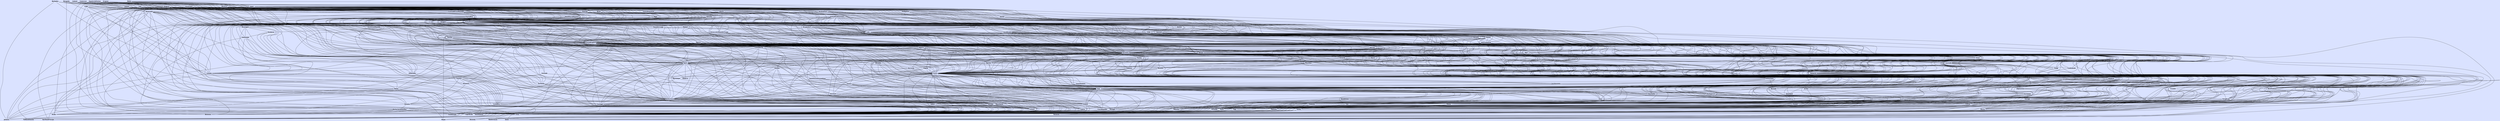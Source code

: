 graph {
  graph [bb="0,0,1297.2,881.5", bgcolor="#dae2ff", charset="latin1", outputorder="edgesfirst", overlap="prism"];
  node [fixedsize="true", fontname="Helvetica-Bold", height="0.0001", label="\N", margin="0", shape="plaintext", width="0.0001"];
  "1" [fontsize="14", height="0.31944", label="Morocco", pos="269.56,299.76", width="1.0972"];
  "2" [fontsize="14", height="0.31944", label="Cameroon", pos="220.9,335.21", width="1.2361"];
  "3" [fontsize="14", height="0.31944", label="Ireland", pos="847.82,372.03", width="0.90278"];
  "5" [fontsize="14", height="0.31944", label="Malta", pos="748.97,195.76", width="0.75"];
  "6" [fontsize="14", height="0.31944", label="Gibraltar", pos="257.12,268.74", width="1.0694"];
  "8" [fontsize="14", height="0.31944", label="Uruguay", pos="307.5,719.32", width="1.0556"];
  "9" [fontsize="14", height="0.31944", label="Belgium", pos="380.78,362.07", width="1.0278"];
  "10" [fontsize="14", height="0.31944", label="Mongolia", pos="780.61,440.79", width="1.125"];
  "11" [fontsize="14", height="0.31944", label="Barbados", pos="610.11,751.12", width="1.1806"];
  "12" [fontsize="14", height="0.31944", label="Cuba", pos="453.03,682.13", width="0.73611"];
  "13" [fontsize="14", height="0.31944", label="EquatorialGuinea", pos="344.44,520.35", width="1.9028"];
  "14" [fontsize="14", height="0.31944", label="Hungary", pos="774.44,89.185", width="1.0556"];
  "17" [fontsize="14", height="0.31944", label="SaintPierreMiquelon", pos="352.46,330.8", width="2.1944"];
  "19" [fontsize="14", height="0.31944", label="Japan", pos="969.09,502.17", width="0.81944"];
  "21" [fontsize="14", height="0.31944", label="Benin", pos="850.71,409.78", width="0.79167"];
  "22" [fontsize="14", height="0.31944", label="Samoa", pos="1214.8,686.09", width="0.90278"];
  "24" [fontsize="14", height="0.31944", label="PuertoRico", pos="665.34,511.38", width="1.3056"];
  "25" [fontsize="14", height="0.31944", label="Iraq", pos="708.06,440.31", width="0.66667"];
  "27" [fontsize="14", height="0.31944", label="Philippines", pos="862.78,661.48", width="1.3056"];
  "29" [fontsize="14", height="0.31944", label="CentralAfricanRepublic", pos="88.5,453.51", width="2.4583"];
  "32" [fontsize="14", height="0.31944", label="Guinea", pos="966.1,147.84", width="0.91667"];
  "33" [fontsize="14", height="0.31944", label="IvoryCoast", pos="229.64,418.35", width="1.2778"];
  "34" [fontsize="14", height="0.31944", label="Liberia", pos="1227.8,320.13", width="0.90278"];
  "35" [fontsize="14", height="0.31944", label="Rwanda", pos="128.73,603", width="1"];
  "36" [fontsize="14", height="0.31944", label="FrenchPolynesia", pos="602.78,361.88", width="1.8611"];
  "37" [fontsize="14", height="0.31944", label="BurkinaFaso", pos="996,242.78", width="1.4722"];
  "38" [fontsize="14", height="0.31944", label="UnitedArabEmirates", pos="1105.8,529.69", width="2.1528"];
  "39" [fontsize="14", height="0.31944", label="Venezuela", pos="465.55,585.16", width="1.2361"];
  "40" [fontsize="14", height="0.31944", label="Niger", pos="389.52,223.16", width="0.75"];
  "41" [fontsize="14", height="0.31944", label="UnitedStates", pos="691.65,542.39", width="1.4444"];
  "42" [fontsize="14", height="0.31944", label="Malawi", pos="1182.6,497.14", width="0.90278"];
  "43" [fontsize="14", height="0.31944", label="Ethiopia", pos="1094.5,399.02", width="1.0278"];
  "44" [fontsize="14", height="0.31944", label="RepublicCongo", pos="614.01,425.27", width="1.7222"];
  "45" [fontsize="14", height="0.31944", label="Bangladesh", pos="156.39,551.01", width="1.3889"];
  "46" [fontsize="14", height="0.31944", label="Nicaragua", pos="582,593.18", width="1.2083"];
  "51" [fontsize="14", height="0.31944", label="India", pos="646.71,689.11", width="0.75"];
  "54" [fontsize="14", height="0.31944", label="Gambia", pos="410.05,622.17", width="0.97222"];
  "55" [fontsize="14", height="0.31944", label="Vietnam", pos="1186,592.42", width="1.0139"];
  "56" [fontsize="14", height="0.31944", label="SaudiArabia", pos="935.12,440.79", width="1.4028"];
  "57" [fontsize="14", height="0.31944", label="UnitedKingdom", pos="740.24,390.68", width="1.7222"];
  "58" [fontsize="14", height="0.31944", label="Nigeria", pos="453.56,516.99", width="0.90278"];
  "60" [fontsize="14", height="0.31944", label="Algeria", pos="408.64,485.98", width="0.90278"];
  "63" [fontsize="14", height="0.31944", label="Luxembourg", pos="572.21,164.61", width="1.4722"];
  "64" [fontsize="14", height="0.31944", label="Honduras", pos="763.62,509.79", width="1.1806"];
  "66" [fontsize="14", height="0.31944", label="Vanuatu", pos="975.08,774.79", width="1.0278"];
  "68" [fontsize="14", height="0.31944", label="Taiwan", pos="1019.8,561.85", width="0.93056"];
  "69" [fontsize="14", height="0.31944", label="NewCaledonia", pos="706.07,227.19", width="1.6111"];
  "70" [fontsize="14", height="0.31944", label="Bahrain", pos="1231.7,351.46", width="0.98611"];
  "72" [fontsize="14", height="0.31944", label="Germany", pos="700.59,276.84", width="1.1111"];
  "73" [fontsize="14", height="0.31944", label="Tunisia", pos="371.69,161.07", width="0.94444"];
  "79" [fontsize="14", height="0.31944", label="Thailand", pos="1098.2,643.99", width="1.0694"];
  "82" [fontsize="14", height="0.31944", label="Lebanon", pos="1258.2,249.58", width="1.0833"];
  "83" [fontsize="14", height="0.31944", label="Nauru", pos="1178.3,407.82", width="0.81944"];
  "84" [fontsize="14", height="0.31944", label="Sweden", pos="297.74,237.71", width="1"];
  "85" [fontsize="14", height="0.31944", label="Mauritius", pos="275.98,480.38", width="1.1389"];
  "86" [fontsize="14", height="0.31944", label="GuineaBissau", pos="439.16,716.7", width="1.5833"];
  "87" [fontsize="14", height="0.31944", label="Reunion", pos="593.12,268.84", width="1.0278"];
  "88" [fontsize="14", height="0.31944", label="Afghanistan", pos="416.4,747.73", width="1.3889"];
  "89" [fontsize="14", height="0.31944", label="Bolivia", pos="604.68,870", width="0.88889"];
  "90" [fontsize="14", height="0.31944", label="Jordan", pos="819.22,723.81", width="0.91667"];
  "93" [fontsize="14", height="0.31944", label="SaintLucia", pos="345.36,551.53", width="1.25"];
  "94" [fontsize="14", height="0.31944", label="Spain", pos="372.09,299.44", width="0.77778"];
  "95" [fontsize="14", height="0.31944", label="DemocraticRepublicCongo", pos="925.4,275.32", width="2.8194"];
  "96" [fontsize="14", height="0.31944", label="Armenia", pos="279.82,191.35", width="1.0278"];
  "97" [fontsize="14", height="0.31944", label="Kenya", pos="1110.8,492.95", width="0.84722"];
  "98" [fontsize="14", height="0.31944", label="Chile", pos="755.38,760.11", width="0.75"];
  "99" [fontsize="14", height="0.31944", label="Mali", pos="1172.1,218.38", width="0.66667"];
  "101" [fontsize="14", height="0.31944", label="Uganda", pos="1178.1,185.53", width="0.97222"];
  "102" [fontsize="14", height="0.31944", label="Angola", pos="847.43,502.82", width="0.90278"];
  "103" [fontsize="14", height="0.31944", label="Slovakia", pos="834.79,11.5", width="1.0556"];
  "104" [fontsize="14", height="0.31944", label="Canada", pos="224.99,582.03", width="0.97222"];
  "105" [fontsize="14", height="0.31944", label="Bermuda", pos="769.03,341", width="1.1111"];
  "106" [fontsize="14", height="0.31944", label="France", pos="552.66,299.86", width="0.90278"];
  "109" [fontsize="14", height="0.31944", label="Guyana", pos="344.46,655.96", width="0.98611"];
  "110" [fontsize="14", height="0.31944", label="Turkmenistan", pos="141.48,486.89", width="1.5694"];
  "111" [fontsize="14", height="0.31944", label="Martinique", pos="522.18,237.82", width="1.2639"];
  "112" [fontsize="14", height="0.31944", label="Swaziland", pos="982.55,352.69", width="1.2083"];
  "114" [fontsize="14", height="0.31944", label="Suriname", pos="301.22,624.65", width="1.1528"];
  "115" [fontsize="14", height="0.31944", label="SaintVincentGrenadines", pos="912.22,178.86", width="2.5694"];
  "116" [fontsize="14", height="0.31944", label="Greece", pos="472.77,113.97", width="0.93056"];
  "117" [fontsize="14", height="0.31944", label="Grenada", pos="514.17,775.54", width="1.0694"];
  "118" [fontsize="14", height="0.31944", label="Switzerland", pos="838.6,244.29", width="1.3611"];
  "120" [fontsize="14", height="0.31944", label="Liechtenstein", pos="1043.4,306.33", width="1.5278"];
  "121" [fontsize="14", height="0.31944", label="Malaysia", pos="993.87,672.82", width="1.0833"];
  "122" [fontsize="14", height="0.31944", label="Italy", pos="609.46,226.68", width="0.75"];
  "125" [fontsize="14", height="0.31944", label="Australia", pos="1100.6,579.76", width="1.0833"];
  "126" [fontsize="14", height="0.31944", label="Madagascar", pos="456.68,423.93", width="1.4306"];
  "127" [fontsize="14", height="0.31944", label="Qatar", pos="1021.9,414.12", width="0.76389"];
  "128" [fontsize="14", height="0.31944", label="Tonga", pos="745.34,729.07", width="0.86111"];
  "130" [fontsize="14", height="0.31944", label="Oman", pos="1251.8,556.46", width="0.80556"];
  "131" [fontsize="14", height="0.31944", label="Israel", pos="834.6,596.3", width="0.76389"];
  "132" [fontsize="14", height="0.31944", label="Seychelles", pos="856.54,58.149", width="1.2778"];
  "133" [fontsize="14", height="0.31944", label="Denmark", pos="377.35,192.12", width="1.1111"];
  "134" [fontsize="14", height="0.31944", label="Libya", pos="474.4,175.81", width="0.76389"];
  "136" [fontsize="14", height="0.31944", label="SouthAfrica", pos="937.38,383.71", width="1.3611"];
  "137" [fontsize="14", height="0.31944", label="Guatemala", pos="754.46,627.33", width="1.2639"];
  "138" [fontsize="14", height="0.31944", label="Netherlands", pos="614.91,394.1", width="1.4028"];
  "139" [fontsize="14", height="0.31944", label="Poland", pos="888.67,120.82", width="0.90278"];
  "141" [fontsize="14", height="0.31944", label="Dominica", pos="914.62,609.17", width="1.1389"];
  "143" [fontsize="14", height="0.31944", label="FrenchGuiana", pos="497.54,330.87", width="1.6111"];
  "144" [fontsize="14", height="0.31944", label="Kazakhstan", pos="1106.1,269.67", width="1.3611"];
  "145" [fontsize="14", height="0.31944", label="Azerbaijan", pos="886.07,210.96", width="1.25"];
  "146" [fontsize="14", height="0.31944", label="CookIslands", pos="1034.4,714.77", width="1.4444"];
  "147" [fontsize="14", height="0.31944", label="Ecuador", pos="620.14,657.98", width="1.0556"];
  "149" [fontsize="14", height="0.31944", label="Eritrea", pos="274.94,366.21", width="0.875"];
  "150" [fontsize="14", height="0.31944", label="Cyprus", pos="945.15,32.215", width="0.94444"];
  "151" [fontsize="14", height="0.31944", label="Gabon", pos="542.17,456.74", width="0.875"];
  "152" [fontsize="14", height="0.31944", label="Belize", pos="517.4,655.17", width="0.81944"];
  "153" [fontsize="14", height="0.31944", label="ElSalvador", pos="797.99,565.3", width="1.2778"];
  "154" [fontsize="14", height="0.31944", label="Ghana", pos="67.353,551.12", width="0.86111"];
  "155" [fontsize="14", height="0.31944", label="Togo", pos="241,521.72", width="0.73611"];
  "156" [fontsize="14", height="0.31944", label="Georgia", pos="1142.5,314.22", width="1"];
  "157" [fontsize="14", height="0.31944", label="Senegal", pos="690.38,102.6", width="1.0139"];
  "159" [fontsize="14", height="0.31944", label="NewZealand", pos="996.78,641.79", width="1.4028"];
  "160" [fontsize="14", height="0.31944", label="Iran", pos="1187.1,280", width="0.66667"];
  "161" [fontsize="14", height="0.31944", label="Maldives", pos="1110.9,439.35", width="1.0972"];
  "162" [fontsize="14", height="0.31944", label="Panama", pos="941.78,545.65", width="1.0139"];
  "163" [fontsize="14", height="0.31944", label="Norway", pos="256.7,449.36", width="0.95833"];
  "164" [fontsize="14", height="0.31944", label="Burundi", pos="621.98,71.58", width="1.0139"];
  "165" [fontsize="14", height="0.31944", label="Kuwait", pos="1036.3,610.79", width="0.88889"];
  "169" [fontsize="14", height="0.31944", label="Mauritania", pos="752.27,309.97", width="1.25"];
  "171" [fontsize="14", height="0.31944", label="NetherlandsAntilles", pos="436.82,806.57", width="2.1111"];
  "172" [fontsize="14", height="0.31944", label="Comoros", pos="662.18,195.66", width="1.125"];
  "173" [fontsize="14", height="0.31944", label="Guadeloupe", pos="495.67,268.84", width="1.4028"];
  "174" [fontsize="14", height="0.31944", label="HongKong", pos="853.39,471.81", width="1.2639"];
  "175" [fontsize="14", height="0.31944", label="Turkey", pos="639.15,133.61", width="0.91667"];
  "176" [fontsize="14", height="0.31944", label="FalklandIslands", pos="493.23,392.91", width="1.75"];
  "177" [fontsize="14", height="0.31944", label="SriLanka", pos="880.07,692.62", width="1.0972"];
  "178" [fontsize="14", height="0.31944", label="Portugal", pos="197.37,387.34", width="1.0556"];
  "179" [fontsize="14", height="0.31944", label="Romania", pos="638.62,22.112", width="1.0694"];
  "182" [fontsize="14", height="0.31944", label="Mayotte", pos="467.61,206.82", width="1"];
  "183" [fontsize="14", height="0.31944", label="Pakistan", pos="900.27,743.05", width="1.0694"];
  "184" [fontsize="14", height="0.31944", label="WallisFutuna", pos="646.24,308.26", width="1.4722"];
  "185" [fontsize="14", height="0.31944", label="SaintHelena", pos="449.61,454.95", width="1.375"];
  "186" [fontsize="14", height="0.31944", label="CostaRica", pos="726.94,658.35", width="1.2083"];
  "188" [fontsize="14", height="0.31944", label="CzechRepublic", pos="744.25,164.61", width="1.6806"];
  "189" [fontsize="14", height="0.31944", label="Bahamas", pos="341.27,591.12", width="1.1389"];
  "192" [fontsize="14", height="0.31944", label="Iceland", pos="782.28,278.85", width="0.93056"];
  "194" [fontsize="14", height="0.31944", label="Chad", pos="687.51,478.68", width="0.73611"];
  "196" [fontsize="14", height="0.31944", label="Syria", pos="1062.4,144.56", width="0.75"];
  "197" [fontsize="14", height="0.31944", label="Jamaica", pos="721.2,596.33", width="1.0278"];
  "199" [fontsize="14", height="0.31944", label="DominicanRepublic", pos="555.48,548.22", width="2.1111"];
  "200" [fontsize="14", height="0.31944", label="Aruba", pos="488.89,620.17", width="0.81944"];
  "201" [fontsize="14", height="0.31944", label="Macau", pos="865.67,534.27", width="0.875"];
  "202" [fontsize="14", height="0.31944", label="China", pos="751.99,471.91", width="0.79167"];
  "203" [fontsize="14", height="0.31944", label="Andorra", pos="391.86,264.35", width="1.0278"];
  "204" [fontsize="14", height="0.31944", label="CapeVerde", pos="103.36,417.76", width="1.3056"];
  "206" [fontsize="14", height="0.31944", label="SaoTomePrincipe", pos="103.65,519.19", width="1.9583"];
  "207" [fontsize="14", height="0.31944", label="Nepal", pos="656.11,720.11", width="0.77778"];
  "209" [fontsize="14", height="0.31944", label="Slovenia", pos="526.21,48.063", width="1.0694"];
  "1" -- "41" [len="0.89827", pos="289.63,311.3 360.74,352.17 600.15,489.8 671.45,530.78", weight="0.046"];
  "1" -- "51" [len="0.90623", pos="280.85,311.41 336.37,368.73 580.04,620.29 635.47,677.5", weight="0.042"];
  "1" -- "56" [len="0.86234", pos="309.2,308.16 423.94,332.47 756.29,402.9 884.15,429.99", weight="0.065"];
  "1" -- "57" [len="0.89240", pos="309.28,307.43 391.95,323.4 582.89,360.28 680.47,379.13", weight="0.049"];
  "1" -- "72" [len="0.87151", pos="309.34,297.65 391.24,293.29 577.93,283.36 660.28,278.99", weight="0.06"];
  "1" -- "94" [len="0.52252", pos="309.2,299.64 320.81,299.6 333.26,299.56 343.99,299.53", weight="0.349"];
  "1" -- "106" [len="0.51921", pos="309.22,299.77 365.53,299.79 467.59,299.83 519.87,299.85", weight="0.353"];
  "1" -- "122" [len="0.77694", pos="309.21,291.23 379.09,276.21 522.4,245.4 582.25,232.53", weight="0.117"];
  "1" -- "138" [len="0.90824", pos="309.17,310.58 374.82,328.52 505.55,364.23 572.8,382.6", weight="0.041"];
  "1" -- "202" [len="0.84806", pos="301.96,311.32 391.11,343.14 639.03,431.6 723.43,461.72", weight="0.073"];
  "1" -- "204" [len="0.85693", pos="253.32,311.29 221.63,333.79 151.85,383.33 119.91,406.01", weight="0.068"];
  "2" -- "9" [len="0.87524", pos="265.43,342.69 290.1,346.84 320.41,351.93 343.77,355.85", weight="0.058"];
  "2" -- "29" [len="0.80943", pos="207.72,346.98 182.34,369.66 126.96,419.14 101.63,441.78", weight="0.096"];
  "2" -- "41" [len="0.80623", pos="247.22,346.79 329.8,383.13 583.19,494.66 665.52,530.89", weight="0.098"];
  "2" -- "58" [len="0.76084", pos="235.81,346.85 277.83,379.69 396.91,472.72 438.78,505.43", weight="0.128"];
  "2" -- "94" [len="0.66805", pos="265.44,324.67 290.88,318.65 321.99,311.29 344.03,306.08", weight="0.2"];
  "2" -- "106" [len="0.52086", pos="265.64,330.44 333.38,323.22 460.39,309.69 520.08,303.33", weight="0.351"];
  "2" -- "122" [len="0.71844", pos="262.11,323.7 341.8,301.44 515.06,253.05 582.15,234.31", weight="0.159"];
  "2" -- "138" [len="0.86782", pos="265.71,341.91 339.63,352.96 486.66,374.93 564.25,386.53", weight="0.062"];
  "2" -- "194" [len="0.72105", pos="258.69,346.83 350.24,374.98 582.19,446.29 660.9,470.5", weight="0.157"];
  "2" -- "202" [len="0.81918", pos="265.72,346.74 371.75,374.04 635.65,441.97 723.23,464.51", weight="0.09"];
  "3" -- "9" [len="0.73708", pos="814.98,371.33 730.68,369.53 507.05,364.76 418.07,362.87", weight="0.145"];
  "3" -- "24" [len="0.62711", pos="832.58,383.67 798.14,409.96 714.68,473.7 680.41,499.87", weight="0.237"];
  "3" -- "32" [len="0.88278", pos="854.01,360.29 874.45,321.55 939.62,198.03 959.97,159.46", weight="0.054"];
  "3" -- "41" [len="0.57353", pos="837.09,383.74 808.56,414.86 731.07,499.38 702.46,530.6", weight="0.291"];
  "3" -- "57" [len="0.84456", pos="815.25,377.67 811.17,378.38 806.89,379.12 802.54,379.88", weight="0.075"];
  "3" -- "72" [len="0.70434", pos="829.77,360.35 801.51,342.09 747.14,306.94 718.79,288.61", weight="0.17"];
  "3" -- "106" [len="0.80305", pos="815.11,364.03 758.37,350.16 642.36,321.79 585.52,307.9", weight="0.1"];
  "3" -- "138" [len="0.89046", pos="814.94,375.14 776.07,378.83 710.94,385 665.6,389.3", weight="0.05"];
  "3" -- "192" [len="0.84109", pos="839.52,360.22 826.91,342.3 803.08,308.42 790.52,290.55", weight="0.077"];
  "5" -- "19" [len="0.89240", pos="757.33,207.4 792.2,255.93 925.84,441.96 960.73,490.52", weight="0.049"];
  "5" -- "41" [len="0.78294", pos="747.06,207.29 738.34,260.04 702.3,477.98 693.56,530.81", weight="0.113"];
  "5" -- "57" [len="0.61360", pos="748.45,207.37 746.9,241.96 742.33,344.06 740.77,378.88", weight="0.25"];
  "5" -- "72" [len="0.63997", pos="742.04,207.38 732.84,222.79 716.7,249.84 707.51,265.25", weight="0.225"];
  "5" -- "106" [len="0.64434", pos="727.21,207.3 689.48,227.31 612.32,268.23 574.52,288.27", weight="0.221"];
  "5" -- "122" [len="0.56521", pos="721.74,201.8 697.16,207.24 661.18,215.22 636.62,220.66", weight="0.3"];
  "5" -- "174" [len="0.86966", pos="753.32,207.27 770.31,252.17 832,415.27 849.02,460.25", weight="0.061"];
  "6" -- "41" [len="0.89631", pos="275.51,280.32 346.43,324.98 601.67,485.72 673.01,530.65", weight="0.047"];
  "6" -- "57" [len="0.48364", pos="295.84,278.51 384.06,300.78 599.67,355.2 694.36,379.1", weight="0.398"];
  "6" -- "72" [len="0.74810", pos="295.7,269.44 379.15,270.97 575.72,274.56 660.51,276.11", weight="0.137"];
  "6" -- "94" [len="0.43828", pos="295.72,279.05 311.51,283.26 329.43,288.05 343.95,291.93", weight="0.461"];
  "6" -- "106" [len="0.82083", pos="295.76,272.8 354.43,278.98 464.97,290.63 519.93,296.41", weight="0.089"];
  "6" -- "110" [len="0.79677", pos="250.9,280.46 230.78,318.43 167.56,437.7 147.59,475.37", weight="0.104"];
  "6" -- "118" [len="0.83084", pos="295.72,267.11 398.07,262.81 676.27,251.11 789.59,246.35", weight="0.083"];
  "6" -- "122" [len="0.68341", pos="295.83,264.11 367.7,255.54 520.06,237.35 582.2,229.94", weight="0.187"];
  "6" -- "138" [len="0.85693", pos="290.14,280.31 358.3,304.19 513.88,358.7 581.97,382.56", weight="0.068"];
  "8" -- "39" [len="0.89435", pos="321.25,707.65 351.14,682.28 421.76,622.33 451.72,596.9", weight="0.048"];
  "8" -- "41" [len="0.68220", pos="332.71,707.71 402.31,675.66 596.64,586.15 666.35,554.04", weight="0.188"];
  "8" -- "58" [len="0.90223", pos="315.99,707.57 341.8,671.81 419.21,564.58 445.06,528.77", weight="0.044"];
  "8" -- "72" [len="0.89046", pos="318.02,707.49 373.81,644.68 634.8,350.9 690.23,288.51", weight="0.05"];
  "8" -- "202" [len="0.74118", pos="328.34,707.72 403.01,666.16 656.6,525.01 731.19,483.49", weight="0.142"];
  "9" -- "17" [len="0.60448", pos="370.24,350.43 367.85,347.79 365.31,344.99 362.92,342.35", weight="0.259"];
  "9" -- "21" [len="0.91027", pos="418.05,365.86 509.01,375.09 740.85,398.63 822.07,406.87", weight="0.04"];
  "9" -- "29" [len="0.72237", pos="343.76,373.65 287.7,391.19 181.84,424.31 125.68,441.88", weight="0.156"];
  "9" -- "35" [len="0.86782", pos="368.62,373.69 325.95,414.49 183.25,550.89 140.76,591.5", weight="0.062"];
  "9" -- "37" [len="0.91027", pos="417.88,354.88 522.58,334.58 820.63,276.79 942.79,253.1", weight="0.04"];
  "9" -- "40" [len="0.83084", pos="381.53,350.23 383.18,323.98 387.13,261.19 388.78,234.97", weight="0.083"];
  "9" -- "41" [len="0.78903", pos="400.7,373.63 456.72,406.12 615.19,498.04 671.49,530.7", weight="0.109"];
  "9" -- "44" [len="0.90223", pos="418,372.16 459.79,383.48 527.51,401.83 571.4,413.73", weight="0.044"];
  "9" -- "54" [len="0.91027", pos="382.08,373.58 386.91,416.55 403.87,567.26 408.74,610.5", weight="0.04"];
  "9" -- "57" [len="0.80147", pos="417.9,365.03 479.42,369.92 603.18,379.77 678.17,385.74", weight="0.101"];
  "9" -- "63" [len="0.50146", pos="392.18,350.31 426.23,315.19 526.9,211.35 560.86,176.31", weight="0.375"];
  "9" -- "69" [len="0.78903", pos="408.52,350.57 469.82,325.15 616.28,264.42 677.95,238.85", weight="0.109"];
  "9" -- "72" [len="0.75655", pos="418.09,352.13 478.73,335.97 598.14,304.15 660.51,287.52", weight="0.131"];
  "9" -- "84" [len="0.82414", pos="372.82,350.15 356.91,326.32 321.35,273.07 305.56,249.41", weight="0.087"];
  "9" -- "85" [len="0.91027", pos="370.35,373.85 350.26,396.53 306.43,446.01 286.37,468.65", weight="0.04"];
  "9" -- "95" [len="0.52169", pos="417.79,356.18 506.97,341.97 735.07,305.64 852.75,286.89", weight="0.35"];
  "9" -- "96" [len="0.71455", pos="373.84,350.34 355.4,319.15 305.31,234.45 286.81,203.17", weight="0.162"];
  "9" -- "101" [len="0.80783", pos="417.9,353.85 552.25,324.11 1012.1,222.29 1143,193.3", weight="0.097"];
  "9" -- "106" [len="0.68461", pos="412.71,350.52 443.48,339.38 489.8,322.61 520.62,311.46", weight="0.186"];
  "9" -- "114" [len="0.82083", pos="377.26,373.69 364.12,417.07 318.02,569.22 304.79,612.87", weight="0.089"];
  "9" -- "118" [len="0.90623", pos="417.86,352.53 501.31,331.07 703.61,279.02 793.85,255.8", weight="0.042"];
  "9" -- "122" [len="0.90423", pos="400.28,350.53 443.48,324.95 546.86,263.75 590.01,238.2", weight="0.043"];
  "9" -- "131" [len="0.72500", pos="403.29,373.69 480.64,413.61 735.07,544.94 812.22,584.76", weight="0.154"];
  "9" -- "138" [len="0.63672", pos="417.88,367.15 457.34,372.55 520.01,381.12 564.05,387.15", weight="0.228"];
  "9" -- "151" [len="0.88469", pos="400.57,373.68 431.55,391.85 491.14,426.81 522.22,445.04", weight="0.053"];
  "9" -- "154" [len="0.90223", pos="361.65,373.61 305.69,407.36 142.78,505.63 86.635,539.49", weight="0.044"];
  "9" -- "157" [len="0.90025", pos="394.89,350.25 446.58,306.93 625.29,157.15 676.54,114.2", weight="0.045"];
  "9" -- "162" [len="0.88088", pos="416.3,373.7 517.34,406.76 805.57,501.07 906.41,534.07", weight="0.055"];
  "9" -- "164" [len="0.76662", pos="390.54,350.33 429.49,303.41 573.68,129.76 612.37,83.156", weight="0.124"];
  "9" -- "169" [len="0.79366", pos="418.1,356.84 486.82,347.2 633.11,326.68 707.23,316.29", weight="0.106"];
  "9" -- "177" [len="0.89631", pos="398.26,373.64 475.41,424.72 785.09,629.74 862.48,680.97", weight="0.047"];
  "9" -- "199" [len="0.91639", pos="391.71,373.72 423.08,407.15 513.19,503.16 544.55,536.58", weight="0.037"];
  "9" -- "202" [len="0.90824", pos="418.07,373.11 492.17,395.03 656.5,443.66 723.11,463.37", weight="0.041"];
  "9" -- "206" [len="0.62082", pos="360.4,373.63 309.15,402.68 175.34,478.54 124.06,507.62", weight="0.243"];
  "10" -- "19" [len="0.84631", pos="816.06,452.34 851.68,463.93 905.95,481.61 939.38,492.49", weight="0.074"];
  "10" -- "41" [len="0.89631", pos="770.4,452.45 753.24,472.05 718.81,511.37 701.74,530.87", weight="0.047"];
  "10" -- "104" [len="0.78750", pos="739.75,451.18 635,477.81 358.19,548.17 260.08,573.11", weight="0.11"];
  "10" -- "202" [len="0.15586", pos="769.95,452.38 767.66,454.87 765.24,457.5 762.94,460", weight="1.043"];
  "11" -- "41" [len="0.47389", pos="614.61,739.6 628.83,703.19 672.72,590.85 687.06,554.13", weight="0.411"];
  "11" -- "57" [len="0.68703", pos="614.29,739.54 633.87,685.31 716.32,456.92 736.01,402.4", weight="0.184"];
  "11" -- "93" [len="0.82414", pos="594.73,739.53 547.94,704.25 407.63,598.48 360.78,563.16", weight="0.087"];
  "11" -- "104" [len="0.91027", pos="583.64,739.5 513.2,708.57 321.75,624.51 251.4,593.62", weight="0.04"];
  "11" -- "115" [len="0.88088", pos="616.28,739.43 655.24,665.65 866.64,265.21 905.93,190.77", weight="0.055"];
  "11" -- "197" [len="0.83084", pos="618.46,739.49 639.05,710.8 692.06,636.93 712.75,608.1", weight="0.083"];
  "12" -- "39" [len="0.58393", pos="454.51,670.62 456.91,652.06 461.61,615.69 464.03,596.95", weight="0.28"];
  "12" -- "41" [len="0.89435", pos="472.96,670.45 517.99,644.08 627.12,580.18 671.94,553.93", weight="0.048"];
  "12" -- "94" [len="0.73708", pos="450.52,670.25 438.46,613.23 386.57,367.89 374.57,311.18", weight="0.145"];
  "12" -- "104" [len="0.53429", pos="426.42,670.45 382.48,651.16 295.26,612.87 251.43,593.63", weight="0.335"];
  "12" -- "109" [len="0.85336", pos="426.47,675.73 412.53,672.37 395.27,668.2 380.17,664.57", weight="0.07"];
  "12" -- "138" [len="0.78598", pos="459.57,670.48 485.66,624.07 582.05,452.57 608.28,405.9", weight="0.111"];
  "12" -- "152" [len="0.82916", pos="479.58,671.01 482.91,669.61 486.31,668.19 489.66,666.79", weight="0.084"];
  "12" -- "202" [len="0.47389", pos="469.53,670.53 521.8,633.77 683.34,520.18 735.54,483.48", weight="0.411"];
  "13" -- "19" [len="0.86599", pos="413.08,518.35 548.41,514.41 844.74,505.79 939.4,503.03", weight="0.063"];
  "13" -- "33" [len="0.78750", pos="331.27,508.65 309.13,488.97 264.7,449.5 242.66,429.91", weight="0.11"];
  "13" -- "41" [len="0.49674", pos="413.04,524.7 479.64,528.93 579.27,535.26 639.6,539.09", weight="0.381"];
  "13" -- "57" [len="0.87151", pos="379.57,508.84 454.58,484.26 629.71,426.89 704.91,402.25", weight="0.06"];
  "13" -- "68" [len="0.79057", pos="413.23,524.58 556.1,533.36 880.44,553.29 985.95,559.77", weight="0.108"];
  "13" -- "94" [len="0.60248", pos="345.89,508.78 350.66,470.7 365.83,349.47 370.62,311.16", weight="0.261"];
  "13" -- "106" [len="0.71455", pos="355.34,508.8 391.24,470.79 505.51,349.79 541.62,311.56", weight="0.162"];
  "13" -- "122" [len="0.86966", pos="354.83,508.84 397.13,461.96 556.16,285.74 598.86,238.43", weight="0.061"];
  "13" -- "178" [len="0.86782", pos="331.65,508.78 303.83,483.62 238.12,424.19 210.24,398.98", weight="0.062"];
  "13" -- "202" [len="0.56982", pos="413.12,512.19 503.86,501.4 659.65,482.89 723.46,475.3", weight="0.295"];
  "14" -- "57" [len="0.90423", pos="773.1,101 767.63,149.23 747.02,330.86 741.57,378.94", weight="0.043"];
  "14" -- "72" [len="0.38315", pos="769.82,100.92 756.56,134.62 718.47,231.41 705.21,265.11", weight="0.547"];
  "14" -- "103" [len="0.76228", pos="783.61,77.386 795.01,62.7 814.38,37.774 825.73,23.155", weight="0.127"];
  "14" -- "106" [len="0.81918", pos="762.2,100.81 723.43,137.65 603.59,251.49 564.86,288.27", weight="0.09"];
  "14" -- "122" [len="0.80147", pos="760.38,100.91 729.21,126.89 654.63,189.04 623.49,214.99", weight="0.101"];
  "14" -- "138" [len="0.90423", pos="768.38,100.77 743.11,149.07 646.26,334.19 620.98,382.51", weight="0.043"];
  "14" -- "139" [len="0.90824", pos="812.48,99.719 826.63,103.64 842.54,108.04 856.15,111.81", weight="0.041"];
  "14" -- "179" [len="0.76517", pos="751.09,77.654 726.21,65.369 687.05,46.03 662.12,33.716", weight="0.125"];
  "14" -- "202" [len="0.83937", pos="773.75,101.06 770.4,158.09 756.01,403.45 752.68,460.18", weight="0.078"];
  "17" -- "41" [len="0.84456", pos="371.18,342.48 430.48,379.47 613.77,493.81 672.99,530.75", weight="0.075"];
  "17" -- "51" [len="0.68824", pos="361.92,342.32 406.19,396.22 592.63,623.26 637.14,677.46", weight="0.183"];
  "17" -- "94" [len="0.53344", pos="359.77,319.12 361.43,316.48 363.19,313.67 364.84,311.02", weight="0.336"];
  "17" -- "104" [len="0.54904", pos="346.49,342.58 325.07,384.78 252.35,528.12 230.96,570.27", weight="0.318"];
  "17" -- "106" [len="0.34844", pos="427.01,319.28 459.03,314.33 494.78,308.81 519.94,304.92", weight="0.607"];
  "19" -- "22" [len="0.86234", pos="984.47,513.67 1028.6,546.7 1155.4,641.56 1199.5,674.59", weight="0.065"];
  "19" -- "24" [len="0.88278", pos="939.42,503.07 886.57,504.67 775.78,508.03 712.43,509.95", weight="0.054"];
  "19" -- "27" [len="0.59752", pos="961.28,513.88 941.62,543.34 890.28,620.27 870.61,649.75", weight="0.266"];
  "19" -- "34" [len="0.75655", pos="985.67,490.5 1032.4,457.62 1164.8,364.46 1211.3,331.7", weight="0.131"];
  "19" -- "36" [len="0.65887", pos="939.43,490.81 870.87,464.55 702.05,399.9 632.98,373.45", weight="0.208"];
  "19" -- "38" [len="0.56889", pos="998.76,508.14 1013.4,511.08 1031.5,514.73 1048.7,518.18", weight="0.296"];
  "19" -- "41" [len="0.76084", pos="939.4,506.47 892.71,513.24 801.51,526.46 743.73,534.84", weight="0.128"];
  "19" -- "43" [len="0.87337", pos="983.48,490.34 1007.7,470.44 1056.2,430.52 1080.3,410.72", weight="0.059"];
  "19" -- "55" [len="0.64434", pos="997.01,513.78 1038.7,531.11 1116.6,563.55 1158.2,580.85", weight="0.221"];
  "19" -- "56" [len="0.62186", pos="962.7,490.62 956.71,479.79 947.77,463.65 941.71,452.7", weight="0.242"];
  "19" -- "66" [len="0.77993", pos="969.35,513.88 970.33,558.62 973.85,718.45 974.83,763.12", weight="0.115"];
  "19" -- "68" [len="0.57917", pos="978.87,513.68 987.74,524.11 1000.8,539.42 1009.7,549.97", weight="0.285"];
  "19" -- "69" [len="0.65547", pos="957.79,490.35 914.63,445.22 760.43,284.01 717.33,238.96", weight="0.211"];
  "19" -- "70" [len="0.85159", pos="989.26,490.59 1038.1,462.54 1162.5,391.17 1211.4,363.08", weight="0.071"];
  "19" -- "79" [len="0.54552", pos="979.66,513.77 1003.9,540.37 1063.1,605.47 1087.5,632.22", weight="0.322"];
  "19" -- "87" [len="0.87151", pos="950.45,490.6 886.44,450.87 676.06,320.31 611.88,280.48", weight="0.06"];
  "19" -- "89" [len="0.85873", pos="957.38,513.99 902.44,569.45 670.63,803.43 616.17,858.4", weight="0.067"];
  "19" -- "97" [len="0.87337", pos="998.79,500.23 1022.6,498.68 1056,496.51 1080.1,494.94", weight="0.059"];
  "19" -- "98" [len="0.79521", pos="959.36,513.92 923.67,556.99 800.3,705.89 764.93,748.58", weight="0.105"];
  "19" -- "101" [len="0.89435", pos="976.78,490.52 1009.6,440.87 1137.4,247.14 1170.3,197.28", weight="0.048"];
  "19" -- "112" [len="0.97813", pos="970.15,490.44 972.67,462.5 978.99,392.25 981.5,364.36", weight="0.009"];
  "19" -- "114" [len="0.88853", pos="939.54,507.59 832.88,527.15 467.59,594.14 343.14,616.96", weight="0.051"];
  "19" -- "121" [len="0.64434", pos="970.8,513.9 975.32,545.07 987.62,629.74 992.16,661.01", weight="0.221"];
  "19" -- "125" [len="0.89046", pos="988.78,513.78 1013.6,528.41 1055.9,553.4 1080.7,568.06", weight="0.05"];
  "19" -- "127" [len="0.35460", pos="976,490.66 986.13,473.78 1004.9,442.51 1015,425.64", weight="0.596"];
  "19" -- "128" [len="0.66459", pos="957.69,513.73 919.31,552.65 795.07,678.64 756.72,717.53", weight="0.203"];
  "19" -- "130" [len="0.56339", pos="998.82,507.87 1053.3,518.33 1168.4,540.43 1222.5,550.83", weight="0.302"];
  "19" -- "132" [len="0.83423", pos="966.08,490.29 950.11,427.26 875.38,132.46 859.51,69.856", weight="0.081"];
  "19" -- "136" [len="0.71844", pos="965.94,490.38 959.86,467.67 946.59,418.12 940.52,395.45", weight="0.159"];
  "19" -- "141" [len="0.79211", pos="963.06,514.03 952.53,534.71 930.95,577.1 920.52,597.59", weight="0.107"];
  "19" -- "146" [len="0.59359", pos="972.7,513.9 984.11,551.07 1019.4,665.95 1030.8,703.07", weight="0.27"];
  "19" -- "159" [len="0.68341", pos="971.45,514.07 976.68,540.45 989.2,603.57 994.42,629.92", weight="0.187"];
  "19" -- "160" [len="0.74118", pos="980.51,490.54 1018.2,452.14 1138.3,329.74 1175.8,291.52", weight="0.142"];
  "19" -- "161" [len="0.86966", pos="995.11,490.65 1020.5,479.38 1059.1,462.33 1084.6,451.01", weight="0.061"];
  "19" -- "162" [len="0.57074", pos="961.63,514.05 957.71,520.28 952.93,527.89 949.04,534.08", weight="0.294"];
  "19" -- "165" [len="0.58202", pos="976.29,513.79 989.23,534.7 1016.3,578.4 1029.2,599.24", weight="0.282"];
  "19" -- "169" [len="0.88469", pos="955.86,490.43 917.06,456.04 803.91,355.75 765.34,321.55", weight="0.053"];
  "19" -- "173" [len="0.95282", pos="945.62,490.6 864.92,450.83 599.49,320.01 519.01,280.35", weight="0.02"];
  "19" -- "174" [len="0.88278", pos="939.3,494.35 926.57,491.01 911.46,487.05 897.49,483.38", weight="0.054"];
  "19" -- "183" [len="0.90423", pos="965.78,513.79 954.12,554.57 915.16,690.95 903.56,731.55", weight="0.043"];
  "19" -- "185" [len="0.72766", pos="939.3,499.46 853.6,491.67 605.81,469.15 499.26,459.47", weight="0.152"];
  "19" -- "186" [len="0.88469", pos="950.89,513.91 905.91,542.92 789.88,617.75 745.02,646.69", weight="0.053"];
  "19" -- "189" [len="0.77843", pos="939.24,506.4 836.89,520.9 500.07,568.62 382.33,585.31", weight="0.116"];
  "19" -- "192" [len="0.90423", pos="959.31,490.48 927.03,451.88 824.11,328.85 791.97,290.42", weight="0.043"];
  "19" -- "194" [len="0.91845", pos="939.49,499.7 884.42,495.1 767.04,485.31 714.23,480.91", weight="0.036"];
  "19" -- "201" [len="0.83594", pos="939.46,511.37 926.33,515.44 910.85,520.25 897.48,524.4", weight="0.08"];
  "19" -- "202" [len="0.51511", pos="939.36,498.02 897.56,492.2 821.91,481.66 780.67,475.91", weight="0.358"];
  "21" -- "40" [len="0.87524", pos="822.21,398.25 739.14,364.63 497.99,267.05 416.67,234.14", weight="0.058"];
  "21" -- "41" [len="0.86053", pos="836.87,421.32 806.79,446.4 735.72,505.64 705.57,530.79", weight="0.066"];
  "21" -- "51" [len="0.84982", pos="842.2,421.43 809.02,466.86 688.49,631.9 655.25,677.42", weight="0.072"];
  "21" -- "58" [len="0.89631", pos="822.15,417.49 750.29,436.89 562.35,487.62 486.25,508.16", weight="0.047"];
  "21" -- "79" [len="0.86416", pos="862.98,421.39 905.12,461.27 1043.6,592.32 1085.9,632.3", weight="0.064"];
  "21" -- "106" [len="0.83253", pos="822.13,399.24 766.18,378.61 642.58,333.02 584.28,311.52", weight="0.082"];
  "21" -- "121" [len="0.89435", pos="857.05,421.42 880.75,464.97 964.03,617.99 987.61,661.31", weight="0.048"];
  "21" -- "155" [len="0.81918", pos="822.12,415.03 719.12,433.94 367.83,498.43 267.78,516.8", weight="0.09"];
  "21" -- "202" [len="0.30863", pos="832.14,421.47 814.49,432.58 788.1,449.19 770.48,460.28", weight="0.682"];
  "22" -- "41" [len="0.88853", pos="1182.1,677.1 1091.1,652.09 834.85,581.72 733.58,553.91", weight="0.051"];
  "22" -- "68" [len="0.78294", pos="1196.5,674.4 1159.2,650.66 1075.1,597.06 1038,573.42", weight="0.113"];
  "22" -- "125" [len="0.38738", pos="1202.2,674.3 1180.1,653.76 1134.8,611.63 1112.9,591.27", weight="0.54"];
  "22" -- "128" [len="0.89827", pos="1182.2,689.08 1095.7,697 861.36,718.45 776.53,726.21", weight="0.046"];
  "22" -- "159" [len="0.65435", pos="1182.2,679.46 1146.6,672.22 1089,660.53 1047.5,652.09", weight="0.212"];
  "22" -- "202" [len="0.91027", pos="1190,674.58 1109.6,637.39 857.54,520.76 777,483.49", weight="0.04"];
  "24" -- "41" [len="0.02979", pos="675.14,522.93 677.24,525.41 679.47,528.03 681.58,530.52", weight="1.453"];
  "24" -- "57" [len="0.96185", pos="672.52,499.81 686.8,476.79 718.62,425.52 732.97,402.39", weight="0.016"];
  "24" -- "138" [len="0.96644", pos="660.32,499.71 650.65,477.23 629.56,428.17 619.91,405.73", weight="0.014"];
  "24" -- "199" [len="0.96644", pos="630.88,522.94 617.79,527.33 602.89,532.32 589.81,536.71", weight="0.014"];
  "25" -- "41" [len="0.40729", pos="706.17,452.02 703.01,471.71 696.66,511.22 693.51,530.82", weight="0.508"];
  "25" -- "90" [len="0.75940", pos="712.69,452.13 730.81,498.35 796.75,666.5 814.69,712.25", weight="0.129"];
  "25" -- "94" [len="0.87899", pos="683.89,430.18 623.11,404.69 464.12,338.03 399.74,311.04", weight="0.056"];
  "25" -- "104" [len="0.88088", pos="683.77,447.44 604.56,470.67 353.49,544.33 260.28,571.68", weight="0.055"];
  "25" -- "106" [len="0.89631", pos="695.08,428.58 665.75,402.08 594.68,337.84 565.5,311.46", weight="0.047"];
  "25" -- "122" [len="0.74810", pos="702.62,428.52 685.38,391.17 632.1,275.74 614.89,238.44", weight="0.137"];
  "25" -- "138" [len="0.89827", pos="684.55,428.65 670.43,421.65 652.53,412.76 638.41,405.76", weight="0.046"];
  "25" -- "175" [len="0.67625", pos="705.44,428.66 694.52,380.08 652.69,193.88 641.77,145.27", weight="0.193"];
  "25" -- "196" [len="0.56889", pos="721.95,428.72 778.62,381.41 992.06,203.24 1048.6,156.08", weight="0.296"];
  "25" -- "202" [len="0.89827", pos="724.17,451.9 727.99,454.65 732.06,457.58 735.88,460.33", weight="0.046"];
  "27" -- "41" [len="0.60952", pos="846.06,649.84 813.26,627.02 740.84,576.62 708.19,553.9", weight="0.254"];
  "27" -- "56" [len="0.88853", pos="866.57,649.92 879.04,611.88 918.74,490.76 931.28,452.5", weight="0.051"];
  "27" -- "68" [len="0.84456", pos="881.1,649.85 911.36,630.66 971.42,592.55 1001.6,573.4", weight="0.075"];
  "27" -- "79" [len="0.90025", pos="909.86,657.98 953.73,654.72 1018.4,649.92 1059.4,646.87", weight="0.045"];
  "27" -- "174" [len="0.77249", pos="862.21,649.9 860.53,616.12 855.67,517.92 853.98,483.72", weight="0.12"];
  "27" -- "202" [len="0.47836", pos="856.02,649.91 836.29,616.14 778.93,518 758.95,483.82", weight="0.405"];
  "29" -- "41" [len="0.86599", pos="166.73,465.04 291.68,483.45 533,519.01 639.25,534.67", weight="0.063"];
  "29" -- "94" [len="0.89631", pos="109.82,441.93 162.5,413.31 298.38,339.49 350.91,310.95", weight="0.047"];
  "29" -- "95" [len="0.89827", pos="142.77,441.95 294.17,409.72 720,319.05 871.26,286.84", weight="0.046"];
  "29" -- "104" [len="0.49053", pos="101.1,465.37 127.1,489.85 186.45,545.74 212.43,570.2", weight="0.389"];
  "29" -- "106" [len="0.65322", pos="123.39,441.96 210.25,413.21 435.28,338.72 519.87,310.72", weight="0.213"];
  "29" -- "122" [len="0.88469", pos="115.05,441.95 204.42,403.04 493.68,277.1 582.96,238.22", weight="0.053"];
  "29" -- "138" [len="0.75940", pos="177.2,443.5 288.26,430.97 474.74,409.92 564.13,399.83", weight="0.129"];
  "32" -- "41" [len="0.84456", pos="957.89,159.65 917.49,217.73 740.16,472.65 699.83,530.63", weight="0.075"];
  "32" -- "72" [len="0.84631", pos="942.07,159.52 891.52,184.08 774.71,240.83 724.38,265.29", weight="0.074"];
  "32" -- "94" [len="0.82248", pos="932.9,156.32 826.98,183.35 498.39,267.21 400.13,292.29", weight="0.088"];
  "32" -- "106" [len="0.74393", pos="934.69,159.39 857.81,187.66 660.86,260.08 584.03,288.33", weight="0.14"];
  "32" -- "138" [len="0.86599", pos="949.64,159.39 890.65,200.75 690.28,341.26 631.34,382.58", weight="0.063"];
  "32" -- "202" [len="0.81104", pos="958.48,159.37 925.26,209.66 793.23,409.5 759.74,460.18", weight="0.095"];
  "33" -- "37" [len="0.90223", pos="275.86,407.76 411.13,376.77 805.52,286.42 945.77,254.29", weight="0.044"];
  "33" -- "40" [len="0.88088", pos="239.17,406.72 267.6,372.01 351.68,269.36 380.05,234.72", weight="0.055"];
  "33" -- "41" [len="0.85336", pos="272.69,429.91 360.73,453.54 560.46,507.17 648.54,530.82", weight="0.07"];
  "33" -- "54" [len="0.83084", pos="239.86,429.89 271.46,465.6 367.44,574.03 399.5,610.25", weight="0.083"];
  "33" -- "58" [len="0.48516", pos="255.77,429.86 298.8,448.81 384.11,486.39 427.26,505.4", weight="0.396"];
  "33" -- "72" [len="0.80783", pos="268.18,406.77 356.71,380.17 573.77,314.95 662.18,288.38", weight="0.097"];
  "33" -- "95" [len="0.90223", pos="275.83,408.85 399.06,383.52 735.31,314.4 869.25,286.86", weight="0.044"];
  "33" -- "99" [len="0.78903", pos="275.74,408.57 444.08,372.85 1022.3,250.15 1147.9,223.51", weight="0.109"];
  "33" -- "106" [len="0.62711", pos="261.2,406.77 322.96,384.12 459.12,334.18 520.97,311.49", weight="0.237"];
  "33" -- "138" [len="0.82916", pos="275.73,415.45 348.34,410.88 488.81,402.04 564.19,397.3", weight="0.084"];
  "33" -- "152" [len="0.88660", pos="243.91,430.09 293.02,470.51 454.67,603.54 503.38,643.63", weight="0.052"];
  "33" -- "169" [len="0.89827", pos="276.02,408.73 375.58,388.09 608.67,339.75 707.11,319.34", weight="0.046"];
  "33" -- "202" [len="0.85873", pos="276,423.1 381.61,433.93 637.61,460.18 723.42,468.98", weight="0.067"];
  "33" -- "204" [len="0.89240", pos="183.34,418.13 172.64,418.09 161.24,418.03 150.51,417.98", weight="0.049"];
  "34" -- "41" [len="0.82916", pos="1199.7,331.77 1107.1,370.17 811.68,492.63 719.44,530.87", weight="0.084"];
  "34" -- "72" [len="0.81591", pos="1195.2,317.45 1103.2,309.9 841.36,288.4 740.7,280.14", weight="0.092"];
  "34" -- "94" [len="0.86053", pos="1195,319.34 1057.5,316.01 528.31,303.22 400.16,300.12", weight="0.066"];
  "34" -- "121" [len="0.64434", pos="1220,331.86 1184.4,385.53 1037.3,607.28 1001.7,661.04", weight="0.221"];
  "34" -- "136" [len="0.69068", pos="1195,327.3 1144.2,338.44 1045.8,359.97 986.43,372.97", weight="0.181"];
  "34" -- "139" [len="0.73167", pos="1208.1,308.55 1148.1,273.33 968.43,167.7 908.42,132.43", weight="0.149"];
  "34" -- "163" [len="0.90223", pos="1195.2,324.47 1047.7,344.1 443.07,424.56 291.36,444.75", weight="0.044"];
  "34" -- "202" [len="0.79990", pos="1195.1,330.56 1106.7,358.76 864.08,436.16 780.63,462.78", weight="0.102"];
  "35" -- "41" [len="0.88853", pos="164.8,599.12 261.38,588.72 526.16,560.21 639.29,548.03", weight="0.051"];
  "35" -- "72" [len="0.75513", pos="149.08,591.39 237.92,540.73 591.24,339.21 680.18,288.48", weight="0.132"];
  "35" -- "97" [len="0.67272", pos="164.84,598.95 320.73,581.48 934.61,512.69 1079.8,496.41", weight="0.196"];
  "35" -- "101" [len="0.87899", pos="157.89,591.4 308.67,531.42 998.64,256.93 1149.1,197.08", weight="0.056"];
  "35" -- "202" [len="0.73708", pos="164.93,595.39 277.82,571.65 621.89,499.28 723.47,477.91", weight="0.145"];
  "36" -- "40" [len="0.82748", pos="584.96,350.29 544.82,324.18 447.67,260.98 407.43,234.81", weight="0.085"];
  "36" -- "41" [len="0.67862", pos="608.47,373.45 624.49,405.97 669.79,497.99 685.89,530.69", weight="0.191"];
  "36" -- "106" [len="0.17519", pos="593.35,350.22 584.39,339.13 570.99,322.55 562.05,311.48", weight="0.99"];
  "36" -- "159" [len="0.85693", pos="619.21,373.55 683.29,419.08 916.07,584.46 980.28,630.07", weight="0.068"];
  "37" -- "40" [len="0.89631", pos="942.98,241.06 818.29,237.03 510,227.05 416.7,224.04", weight="0.047"];
  "37" -- "79" [len="0.85336", pos="998.95,254.36 1013.8,312.69 1080.4,573.93 1095.2,632.37", weight="0.07"];
  "37" -- "106" [len="0.66229", pos="942.97,249.61 850.23,261.55 661.25,285.88 585.32,295.66", weight="0.205"];
  "37" -- "154" [len="0.86599", pos="961.29,254.31 813.61,303.34 238.71,494.23 98.379,540.82", weight="0.063"];
  "37" -- "155" [len="0.73981", pos="964.52,254.41 840.05,300.4 383.42,469.1 267.76,511.83", weight="0.143"];
  "37" -- "202" [len="0.53600", pos="983.57,254.46 941.71,293.76 806.22,420.99 764.4,460.26", weight="0.333"];
  "38" -- "41" [len="0.82083", pos="1027.9,532.08 944.74,534.63 815.24,538.6 743.65,540.8", weight="0.089"];
  "38" -- "51" [len="0.73033", pos="1072.4,541.29 985.46,571.49 753.16,652.15 673.76,679.72", weight="0.15"];
  "38" -- "70" [len="0.85873", pos="1114.1,518 1136.9,485.63 1200.9,395.11 1223.6,362.97", weight="0.067"];
  "38" -- "72" [len="0.86966", pos="1087.4,518.17 1019.9,476.05 786.85,330.67 719.16,288.43", weight="0.061"];
  "38" -- "79" [len="0.89046", pos="1105,541.5 1103.6,563.51 1100.4,610.59 1099,632.42", weight="0.05"];
  "38" -- "82" [len="0.76955", pos="1112.2,518.01 1137,472.46 1227,306.95 1251.8,261.3", weight="0.122"];
  "38" -- "85" [len="0.74118", pos="1028.1,525.08 856.09,514.85 447.87,490.6 317.07,482.82", weight="0.142"];
  "38" -- "90" [len="0.83937", pos="1088.8,541.26 1037.8,575.78 887.06,677.86 836.2,712.31", weight="0.078"];
  "38" -- "97" [len="0.78143", pos="1107.4,518.07 1108,513.78 1108.6,508.92 1109.2,504.63", weight="0.114"];
  "38" -- "101" [len="0.84109", pos="1108.3,517.85 1119.4,464.89 1164.5,250.18 1175.6,197.33", weight="0.077"];
  "38" -- "110" [len="0.73437", pos="1028.1,526.25 839.78,517.89 362.22,496.69 197.98,489.4", weight="0.147"];
  "38" -- "114" [len="0.84282", pos="1028.3,538.84 861.12,558.57 471.36,604.57 343.02,619.72", weight="0.076"];
  "38" -- "122" [len="0.89631", pos="1087,518.19 1008.4,470.19 706.99,286.22 628.33,238.2", weight="0.047"];
  "38" -- "127" [len="0.79521", pos="1097.5,518.19 1081.5,496.15 1046.7,448.19 1030.5,425.92", weight="0.105"];
  "38" -- "130" [len="0.60148", pos="1168.6,541.2 1187.4,544.66 1207.2,548.28 1222.8,551.13", weight="0.262"];
  "38" -- "160" [len="0.81591", pos="1109.6,517.99 1123.3,476.05 1169.7,333.59 1183.3,291.68", weight="0.092"];
  "38" -- "161" [len="0.72368", pos="1106.5,517.88 1107.5,500.47 1109.3,468.13 1110.3,450.88", weight="0.155"];
  "38" -- "172" [len="0.79211", pos="1090.3,518 1021.7,466.39 746.58,259.2 677.82,207.43", weight="0.107"];
  "38" -- "183" [len="0.66574", pos="1094.5,541.47 1058.5,578.77 947.47,694.06 911.58,731.32", weight="0.202"];
  "38" -- "196" [len="0.87337", pos="1104.5,518.17 1098.1,461.6 1070.2,213.74 1063.7,156.42", weight="0.059"];
  "38" -- "202" [len="0.75655", pos="1035.1,518.14 957.23,505.43 835.86,485.61 780.84,476.63", weight="0.131"];
  "39" -- "41" [len="0.29417", pos="510.22,576.71 547.41,569.67 600.42,559.65 639.55,552.25", weight="0.711"];
  "39" -- "46" [len="0.81428", pos="510.24,588.24 519.47,588.87 529.19,589.54 538.39,590.18", weight="0.093"];
  "39" -- "93" [len="0.81104", pos="424.19,573.59 412.1,570.2 398.89,566.51 386.8,563.13", weight="0.095"];
  "39" -- "111" [len="0.87151", pos="467.44,573.6 476.05,520.75 511.66,302.36 520.29,249.42", weight="0.06"];
  "39" -- "114" [len="0.90623", pos="420.65,595.95 396.42,601.77 366.7,608.92 342.97,614.62", weight="0.042"];
  "39" -- "153" [len="0.90824", pos="510.39,582.48 573.48,578.71 687.88,571.88 751.73,568.06", weight="0.041"];
  "39" -- "162" [len="0.89827", pos="510.35,581.44 604.01,573.67 818.96,555.84 905.09,548.69", weight="0.046"];
  "39" -- "171" [len="0.73708", pos="464.05,596.75 459.09,634.92 443.33,756.43 438.34,794.83", weight="0.145"];
  "39" -- "186" [len="0.87711", pos="506.68,596.67 555.56,610.36 636.65,633.07 685.62,646.78", weight="0.057"];
  "39" -- "197" [len="0.80623", pos="510.08,587.1 559.29,589.25 637.68,592.68 683.82,594.69", weight="0.098"];
  "39" -- "199" [len="0.82748", pos="494,573.47 504.6,569.12 516.63,564.18 527.21,559.83", weight="0.085"];
  "39" -- "200" [len="0.78903", pos="473.45,597.01 475.89,600.66 478.56,604.68 481,608.33", weight="0.109"];
  "39" -- "202" [len="0.79833", pos="494.86,573.57 550.04,551.76 668.71,504.84 723.36,483.23", weight="0.103"];
  "40" -- "41" [len="0.85873", pos="400.63,234.9 448.11,285.07 633.7,481.16 680.76,530.88", weight="0.067"];
  "40" -- "58" [len="0.55081", pos="392.03,234.67 402.25,281.57 440.68,457.89 451,505.23", weight="0.316"];
  "40" -- "106" [len="0.32150", pos="414.3,234.81 445.14,249.31 497.48,273.92 528.19,288.35", weight="0.657"];
  "41" -- "42" [len="0.75230", pos="743.72,537.59 845.15,528.24 1066.5,507.83 1149.9,500.15", weight="0.134"];
  "41" -- "43" [len="0.85336", pos="724.27,530.78 799.94,503.85 986.68,437.38 1062.1,410.54", weight="0.07"];
  "41" -- "44" [len="0.48669", pos="683.92,530.73 669.04,508.28 636.57,459.3 621.71,436.88", weight="0.394"];
  "41" -- "45" [len="0.62500", pos="639.35,543.23 536.23,544.89 307.91,548.57 206.55,550.2", weight="0.239"];
  "41" -- "46" [len="0.25212", pos="666.77,553.92 648.95,562.17 625.04,573.24 607.16,581.53", weight="0.801"];
  "41" -- "51" [len="0.63564", pos="688.12,553.9 679.76,581.2 658.81,649.6 650.34,677.24", weight="0.229"];
  "41" -- "55" [len="0.63997", pos="744.09,547.7 844.73,557.88 1062.7,579.94 1149.4,588.72", weight="0.225"];
  "41" -- "56" [len="0.57074", pos="719.58,530.73 766.54,511.14 860.77,471.82 907.51,452.31", weight="0.294"];
  "41" -- "57" [len="0.90423", pos="695.46,530.48 704.55,502.12 727.38,430.83 736.44,402.53", weight="0.043"];
  "41" -- "58" [len="0.35630", pos="639.4,536.81 592.72,531.83 525.79,524.69 486.28,520.48", weight="0.593"];
  "41" -- "60" [len="0.52169", pos="639.41,531.98 581.43,520.42 489.67,502.13 441.16,492.46", weight="0.35"];
  "41" -- "64" [len="0.10034", pos="717.23,530.81 724.01,527.73 731.34,524.41 738.12,521.34", weight="1.209"];
  "41" -- "66" [len="0.82916", pos="705.71,553.91 753.96,593.48 912.56,723.52 960.94,763.19", weight="0.084"];
  "41" -- "68" [len="0.60548", pos="744.01,545.5 812.05,549.53 928.9,556.46 986.17,559.86", weight="0.258"];
  "41" -- "70" [len="0.82414", pos="724.21,530.88 820.45,496.85 1102.8,397.03 1199.1,362.99", weight="0.087"];
  "41" -- "72" [len="0.81754", pos="692.05,530.64 693.53,486.67 698.73,332.2 700.2,288.46", weight="0.091"];
  "41" -- "79" [len="0.67507", pos="737.89,553.95 818.74,574.15 984.35,615.54 1059.5,634.33", weight="0.194"];
  "41" -- "82" [len="0.85159", pos="714.21,530.73 805.27,483.66 1145.2,307.95 1235.9,261.11", weight="0.071"];
  "41" -- "83" [len="0.87337", pos="733.57,530.8 829.95,504.15 1065.4,439.05 1148.6,416.04", weight="0.059"];
  "41" -- "84" [len="0.84282", pos="676.69,530.82 614.29,482.56 375.14,297.58 312.72,249.29", weight="0.076"];
  "41" -- "85" [len="0.83765", pos="639.43,534.6 555.7,522.11 393.12,497.86 317.07,486.51", weight="0.079"];
  "41" -- "88" [len="0.54465", pos="676.06,554.02 627.61,590.16 480.03,700.26 431.81,736.23", weight="0.323"];
  "41" -- "89" [len="0.68946", pos="688.55,554.05 675.03,605 621.19,807.8 607.74,858.48", weight="0.182"];
  "41" -- "90" [len="0.59262", pos="699.82,554.01 722.81,586.7 787.84,679.19 810.95,712.05", weight="0.271"];
  "41" -- "93" [len="0.41435", pos="639.43,543.77 571.69,545.56 454.64,548.65 390.54,550.34", weight="0.497"];
  "41" -- "94" [len="0.90623", pos="676.24,530.67 622.13,489.54 441.21,351.99 387.35,311.04", weight="0.042"];
  "41" -- "95" [len="0.73844", pos="702,530.57 740.7,486.35 876.68,330.99 915.18,287", weight="0.144"];
  "41" -- "96" [len="0.89435", pos="677.95,530.71 615.28,477.29 356.35,256.58 293.57,203.08", weight="0.048"];
  "41" -- "97" [len="0.76372", pos="743.88,536.23 832.42,525.78 1009.3,504.92 1080.2,496.55", weight="0.126"];
  "41" -- "98" [len="0.57260", pos="695.08,554.1 706.14,591.9 740.84,710.46 751.93,748.35", weight="0.292"];
  "41" -- "102" [len="0.44796", pos="737.13,530.84 761.91,524.54 792.03,516.89 814.53,511.17", weight="0.447"];
  "41" -- "104" [len="0.50463", pos="639.48,546.82 543.51,554.97 341.38,572.14 260.02,579.05", weight="0.371"];
  "41" -- "105" [len="0.60348", pos="696.14,530.69 709.82,495.1 750.83,388.37 764.53,352.73", weight="0.26"];
  "41" -- "106" [len="0.79521", pos="684.95,530.69 661.41,489.63 582.73,352.32 559.3,311.44", weight="0.105"];
  "41" -- "109" [len="0.51024", pos="656.45,553.9 589.91,575.67 446.37,622.62 379.76,644.41", weight="0.364"];
  "41" -- "110" [len="0.87711", pos="639.39,537.12 535.86,526.68 305.43,503.43 198.29,492.63", weight="0.057"];
  "41" -- "111" [len="0.93102", pos="685.21,530.82 658.37,482.58 555.48,297.67 528.62,249.4", weight="0.03"];
  "41" -- "112" [len="0.82248", pos="709.41,530.81 761.34,496.94 912.55,398.34 964.65,364.36", weight="0.088"];
  "41" -- "114" [len="0.51511", pos="639.4,553.4 560.96,569.93 414.35,600.82 342.74,615.91", weight="0.358"];
  "41" -- "115" [len="0.76662", pos="698.74,530.71 731.92,476.02 871.68,245.67 905.05,190.68", weight="0.124"];
  "41" -- "116" [len="0.90824", pos="685.57,530.48 654.08,468.86 509.89,186.62 478.72,125.62", weight="0.041"];
  "41" -- "117" [len="0.48899", pos="682.85,553.95 652.63,593.65 553.32,724.11 523.03,763.91", weight="0.391"];
  "41" -- "118" [len="0.69313", pos="697.41,530.7 720.92,483.02 809.45,303.43 832.88,255.89", weight="0.179"];
  "41" -- "120" [len="0.68101", pos="709.09,530.68 768.99,490.49 965.83,358.41 1025.9,318.11", weight="0.189"];
  "41" -- "121" [len="0.59950", pos="718.47,553.96 775.82,578.72 909.81,636.54 967.11,661.27", weight="0.264"];
  "41" -- "122" [len="0.85693", pos="688.63,530.78 675.74,481.27 625.45,288.11 612.51,238.4", weight="0.068"];
  "41" -- "125" [len="0.68220", pos="743.85,547.16 826.96,554.76 987.5,569.43 1061.5,576.19", weight="0.188"];
  "41" -- "126" [len="0.59653", pos="668.69,530.82 623.77,508.17 524.73,458.23 479.73,435.55", weight="0.267"];
  "41" -- "127" [len="0.74118", pos="721.54,530.78 785.06,506.11 932.68,448.79 994.23,424.89", weight="0.142"];
  "41" -- "128" [len="0.45572", pos="695.01,554.07 704.65,587.59 732.34,683.88 741.98,717.39", weight="0.436"];
  "41" -- "130" [len="0.84456", pos="743.85,543.7 859.28,546.6 1133.1,553.48 1222.8,555.73", weight="0.075"];
  "41" -- "131" [len="0.42021", pos="722.32,553.96 747.42,563.42 782.62,576.7 806.89,585.85", weight="0.488"];
  "41" -- "133" [len="0.86966", pos="681.19,530.74 633.37,477.44 435.76,257.21 387.85,203.82", weight="0.061"];
  "41" -- "134" [len="0.77694", pos="684.67,530.61 651.91,475.34 513.72,242.15 481.25,187.37", weight="0.117"];
  "41" -- "136" [len="0.67981", pos="709.72,530.72 755.16,501.38 873.81,424.75 919.28,395.39", weight="0.19"];
  "41" -- "137" [len="0.28881", pos="700.38,554.2 712.38,570.43 733.84,599.45 745.8,615.62", weight="0.722"];
  "41" -- "138" [len="0.77694", pos="685.63,530.75 671.28,503.03 635.22,433.35 620.9,405.69", weight="0.117"];
  "41" -- "141" [len="0.63029", pos="730.23,553.95 771.12,566.19 835.29,585.41 876.14,597.65", weight="0.234"];
  "41" -- "143" [len="0.95282", pos="680.94,530.72 647,493.73 542.11,379.44 508.22,342.51", weight="0.02"];
  "41" -- "145" [len="0.75090", pos="698.57,530.59 728.81,479.05 849.16,273.87 879.24,222.61", weight="0.135"];
  "41" -- "146" [len="0.70434", pos="714.67,553.97 777.11,585.37 949.15,671.9 1011.5,703.24", weight="0.17"];
  "41" -- "147" [len="0.33261", pos="684.53,553.89 670.89,575.94 641.22,623.9 627.44,646.17", weight="0.636"];
  "41" -- "149" [len="0.87899", pos="664.31,530.83 588.8,498.91 378.01,409.79 302.38,377.81", weight="0.056"];
  "41" -- "151" [len="0.40729", pos="671.49,530.84 642.96,514.49 591.1,484.78 562.49,468.38", weight="0.508"];
  "41" -- "152" [len="0.36028", pos="673.66,554.03 640.18,575.7 568.7,621.97 535.29,643.59", weight="0.586"];
  "41" -- "153" [len="0.26112", pos="743.88,553.64 746.51,554.21 749.14,554.78 751.75,555.34", weight="0.781"];
  "41" -- "154" [len="0.78598", pos="639.5,543.12 514.07,544.87 198.53,549.29 98.372,550.69", weight="0.111"];
  "41" -- "155" [len="0.83937", pos="639.51,540 543.13,535.58 340.29,526.27 267.61,522.94", weight="0.078"];
  "41" -- "156" [len="0.71844", pos="714.63,530.76 791.97,491.62 1042.3,364.93 1119.6,325.83", weight="0.159"];
  "41" -- "159" [len="0.65435", pos="727.25,553.99 786.04,573.14 902.76,611.16 961.4,630.27", weight="0.212"];
  "41" -- "162" [len="0.53090", pos="743.78,543.07 792.03,543.7 862.54,544.61 905.11,545.17", weight="0.339"];
  "41" -- "163" [len="0.78750", pos="639.62,531.26 549.65,512.02 367.36,473.03 291.28,456.76", weight="0.11"];
  "41" -- "165" [len="0.65547", pos="744,552.78 816.31,567.13 944.59,592.58 1004.2,604.41", weight="0.211"];
  "41" -- "169" [len="0.86966", pos="694.66,530.86 704.98,491.29 738.9,361.24 749.25,321.57", weight="0.061"];
  "41" -- "171" [len="0.56066", pos="680.37,554.08 638.18,597.82 489.94,751.5 447.97,795.01", weight="0.305"];
  "41" -- "173" [len="0.85336", pos="683.23,530.64 651.06,485.74 536.17,325.37 504.06,280.55", weight="0.07"];
  "41" -- "174" [len="0.65435", pos="718.36,530.74 748.41,517.62 796.95,496.44 826.91,483.37", weight="0.212"];
  "41" -- "175" [len="0.89435", pos="690.14,530.6 682.5,471.17 648.32,204.99 640.67,145.45", weight="0.048"];
  "41" -- "176" [len="0.65547", pos="676.08,530.66 638.99,502.72 545.74,432.47 508.72,404.58", weight="0.211"];
  "41" -- "177" [len="0.63349", pos="706.12,553.93 741.2,581.89 830.43,653.03 865.55,681.04", weight="0.231"];
  "41" -- "178" [len="0.89631", pos="654.9,530.86 563.4,502.16 326.12,427.73 234.36,398.94", weight="0.047"];
  "41" -- "183" [len="0.63029", pos="703.77,554.05 740.64,589.51 851.2,695.86 888.12,731.37", weight="0.234"];
  "41" -- "184" [len="0.74393", pos="689.4,530.78 681.67,490.92 656.26,359.91 648.51,319.94", weight="0.14"];
  "41" -- "185" [len="0.64544", pos="659.76,530.87 613.42,514.13 527.95,483.25 481.57,466.5", weight="0.22"];
  "41" -- "186" [len="0.32517", pos="695.16,553.93 701.89,576.04 716.54,624.16 723.34,646.51", weight="0.65"];
  "41" -- "189" [len="0.45288", pos="639.57,549.63 569.51,559.38 446.34,576.51 382.4,585.4", weight="0.44"];
  "41" -- "192" [len="0.65773", pos="695.66,530.73 710.67,487.09 763.39,333.78 778.32,290.38", weight="0.209"];
  "41" -- "194" [len="0.17969", pos="690.89,530.7 690.14,519.21 689.01,501.76 688.26,490.29", weight="0.978"];
  "41" -- "197" [len="0.28399", pos="698.06,554.09 703.02,563.14 709.85,575.61 714.8,584.65", weight="0.732"];
  "41" -- "199" [len="0.13124", pos="639.39,544.63 636.84,544.74 634.26,544.85 631.66,544.96", weight="1.114"];
  "41" -- "200" [len="0.32046", pos="661.29,554.03 622.74,568.83 556.64,594.18 518.46,608.83", weight="0.659"];
  "41" -- "201" [len="0.44518", pos="743.86,539.95 773.19,538.59 808.85,536.92 833.98,535.75", weight="0.451"];
  "41" -- "202" [len="0.63997", pos="701.61,530.75 712.73,517.77 730.61,496.89 741.81,483.8", weight="0.225"];
  "41" -- "203" [len="0.99259", pos="679.15,530.8 630.39,485.58 453.26,321.3 404.41,275.99", weight="0.003"];
  "41" -- "204" [len="0.86416", pos="639.44,531.33 526.12,507.32 259.06,450.75 150.49,427.75", weight="0.064"];
  "41" -- "206" [len="0.70057", pos="639.47,540.33 533.79,536.16 294.36,526.71 174.61,521.99", weight="0.173"];
  "41" -- "207" [len="0.82083", pos="689.32,554.05 682.89,586.18 664.98,675.72 658.49,708.18", weight="0.089"];
  "42" -- "51" [len="0.83253", pos="1150.3,508.71 1053,543.57 763.92,647.12 673.83,679.39", weight="0.082"];
  "42" -- "72" [len="0.77249", pos="1157.4,485.6 1074.2,447.58 809.12,326.45 725.87,288.4", weight="0.12"];
  "42" -- "136" [len="0.43016", pos="1157.7,485.64 1110.7,463.89 1009.4,417 962.31,395.24", weight="0.473"];
  "42" -- "138" [len="0.90025", pos="1150,491.23 1055.4,474.06 780.14,424.09 665.71,403.32", weight="0.045"];
  "42" -- "202" [len="0.90423", pos="1149.9,495.22 1068.4,490.45 857.61,478.1 780.65,473.59", weight="0.043"];
  "43" -- "51" [len="0.83937", pos="1076.6,410.57 1004.7,457.15 736.57,630.89 664.59,677.53", weight="0.078"];
  "43" -- "56" [len="0.62396", pos="1057.1,408.82 1033.7,414.94 1003.5,422.86 979.03,429.28", weight="0.24"];
  "43" -- "72" [len="0.83084", pos="1057.4,387.53 982.34,364.24 813.06,311.73 737.83,288.4", weight="0.083"];
  "43" -- "122" [len="0.77993", pos="1061.9,387.45 971.73,355.41 720.07,265.99 636.69,236.36", weight="0.115"];
  "43" -- "138" [len="0.89435", pos="1057.2,398.64 971.96,397.77 762.4,395.62 665.53,394.62", weight="0.048"];
  "43" -- "149" [len="0.89631", pos="1057.4,397.54 919.2,392.01 435.43,372.64 306.64,367.48", weight="0.047"];
  "43" -- "202" [len="0.63672", pos="1057.2,406.96 988.34,421.61 842.77,452.59 780.85,465.77", weight="0.228"];
  "44" -- "51" [len="0.87899", pos="615.46,436.95 620.87,480.63 639.89,634.12 645.28,677.57", weight="0.056"];
  "44" -- "68" [len="0.83084", pos="648.26,436.8 724.98,462.62 909.86,524.85 986.08,550.5", weight="0.083"];
  "44" -- "106" [len="0.65099", pos="608.35,413.7 596.66,389.81 569.99,335.28 558.31,311.41", weight="0.215"];
  "44" -- "122" [len="0.76955", pos="613.75,413.74 612.94,378.64 610.53,273.39 609.73,238.25", weight="0.122"];
  "44" -- "202" [len="0.44034", pos="648.12,436.8 671.26,444.63 701.51,454.85 723.39,462.25", weight="0.458"];
  "45" -- "51" [len="0.75513", pos="197.35,562.54 294.71,589.97 537.91,658.47 619.52,681.45", weight="0.132"];
  "45" -- "57" [len="0.80783", pos="198.38,539.48 305.97,509.93 590.63,431.76 698.24,402.21", weight="0.097"];
  "45" -- "72" [len="0.76955", pos="179.43,539.4 268.34,494.61 588.63,333.25 677.55,288.45", weight="0.122"];
  "45" -- "99" [len="0.85693", pos="191.65,539.46 352.29,486.85 1012.9,270.52 1147.9,226.29", weight="0.068"];
  "45" -- "106" [len="0.89046", pos="174.71,539.4 240.92,497.43 467.45,353.87 534.08,311.64", weight="0.05"];
  "45" -- "165" [len="0.83423", pos="206.54,554.41 367.96,565.38 871.24,599.57 1004,608.59", weight="0.081"];
  "45" -- "202" [len="0.69560", pos="206.4,544.36 326.67,528.39 629.09,488.23 723.43,475.71", weight="0.177"];
  "46" -- "64" [len="0.90623", pos="607.25,581.59 641.85,565.7 703.64,537.33 738.29,521.43", weight="0.042"];
  "46" -- "137" [len="0.88088", pos="625.52,601.8 650.96,606.84 683.05,613.19 708.84,618.3", weight="0.055"];
  "46" -- "153" [len="0.84282", pos="625.71,587.54 662.32,582.81 714.42,576.09 751.73,571.27", weight="0.076"];
  "46" -- "186" [len="0.85336", pos="607.58,604.68 633.91,616.52 674.71,634.87 701.13,646.74", weight="0.07"];
  "46" -- "202" [len="0.89631", pos="598.3,581.55 630.79,558.38 703.29,506.66 735.74,483.51", weight="0.047"];
  "51" -- "54" [len="0.50944", pos="619.56,681.43 576.58,669.28 492.88,645.6 445.31,632.14", weight="0.365"];
  "51" -- "57" [len="0.90423", pos="650.38,677.41 665.34,629.67 721.68,449.89 736.6,402.3", weight="0.043"];
  "51" -- "66" [len="0.68220", pos="673.86,696.2 732.56,711.51 871.35,747.72 938.04,765.12", weight="0.188"];
  "51" -- "72" [len="0.90025", pos="648.26,677.22 656.11,617.15 691.34,347.65 699.08,288.39", weight="0.045"];
  "51" -- "85" [len="0.72899", pos="626.25,677.59 561.58,641.18 362.05,528.84 296.84,492.12", weight="0.151"];
  "51" -- "86" [len="0.26845", pos="619.58,692.72 588.48,696.85 536.64,703.74 496.48,709.08", weight="0.765"];
  "51" -- "88" [len="0.57823", pos="619.38,696.07 580.54,705.95 508.87,724.19 461.92,736.14", weight="0.286"];
  "51" -- "90" [len="0.83084", pos="674.04,694.61 704.45,700.72 753.55,710.6 786.11,717.15", weight="0.083"];
  "51" -- "97" [len="0.82414", pos="674,677.57 756.28,642.79 1001.3,539.23 1083.5,504.47", weight="0.087"];
  "51" -- "101" [len="0.88660", pos="659.06,677.41 730.9,609.33 1094.2,265.08 1165.8,197.17", weight="0.052"];
  "51" -- "125" [len="0.87337", pos="673.74,682.6 750.74,664.05 971.46,610.86 1061.6,589.16", weight="0.059"];
  "51" -- "127" [len="0.86234", pos="662.83,677.3 724.41,632.17 944.4,470.95 1005.9,425.9", weight="0.065"];
  "51" -- "130" [len="0.90623", pos="673.89,683.15 773.69,661.27 1119.6,585.45 1222.6,562.86", weight="0.042"];
  "51" -- "155" [len="0.89827", pos="619.46,677.87 545.37,647.3 340.92,562.94 267.6,532.69", weight="0.046"];
  "51" -- "157" [len="0.87899", pos="647.58,677.4 653.17,602.32 683.91,189.5 689.5,114.35", weight="0.056"];
  "51" -- "161" [len="0.78446", pos="668.17,677.57 745.83,635.79 1011.7,492.74 1089.4,450.92", weight="0.112"];
  "51" -- "164" [len="0.90423", pos="646.25,677.6 643.17,600.66 625.59,161.76 622.46,83.513", weight="0.043"];
  "51" -- "165" [len="0.91027", pos="673.8,683.67 743.6,669.63 929.38,632.28 1004.3,617.22", weight="0.04"];
  "51" -- "172" [len="0.89240", pos="647.08,677.4 649.18,610.26 659.7,274.9 661.81,207.48", weight="0.049"];
  "51" -- "177" [len="0.54640", pos="673.94,689.52 714.93,690.14 792.76,691.31 840.17,692.02", weight="0.321"];
  "51" -- "202" [len="0.68101", pos="652.37,677.43 670.65,639.72 727.98,521.44 746.3,483.65", weight="0.189"];
  "51" -- "207" [len="0.08100", pos="650.21,700.66 650.96,703.13 651.76,705.76 652.51,708.25", weight="1.272"];
  "54" -- "57" [len="0.81918", pos="426.88,610.37 483.52,570.66 666.85,442.13 723.44,402.45", weight="0.09"];
  "54" -- "106" [len="0.89240", pos="415.3,610.32 437.71,559.66 525.31,361.68 547.52,311.48", weight="0.049"];
  "54" -- "138" [len="0.88660", pos="420.49,610.55 455.63,571.42 569.38,444.79 604.49,405.7", weight="0.052"];
  "54" -- "157" [len="0.88853", pos="416.43,610.34 454.08,540.56 646.84,183.3 684.13,114.19", weight="0.051"];
  "54" -- "202" [len="0.48745", pos="436.31,610.63 499.96,582.66 661.9,511.5 725.64,483.49", weight="0.393"];
  "55" -- "68" [len="0.78903", pos="1149.1,585.64 1120.5,580.38 1081.2,573.15 1053.5,568.05", weight="0.109"];
  "55" -- "72" [len="0.88853", pos="1168.2,580.82 1092,531.28 794.37,337.81 718.35,288.39", weight="0.051"];
  "55" -- "79" [len="0.85693", pos="1166.1,604.13 1151.7,612.56 1132.4,623.91 1118.1,632.33", weight="0.068"];
  "55" -- "99" [len="0.86782", pos="1185.6,580.82 1183.5,525.21 1174.6,286.34 1172.5,230.22", weight="0.062"];
  "55" -- "121" [len="0.90824", pos="1158.5,603.94 1122.1,619.18 1058.2,645.9 1021.7,661.19", weight="0.041"];
  "55" -- "125" [len="0.84456", pos="1149.3,586.98 1146.1,586.51 1142.9,586.03 1139.7,585.56", weight="0.075"];
  "55" -- "202" [len="0.60148", pos="1149.4,582.25 1064.7,558.73 856.67,500.98 780.52,479.84", weight="0.262"];
  "56" -- "57" [len="0.90025", pos="889.92,429.17 858.44,421.07 816.62,410.32 785.19,402.24", weight="0.045"];
  "56" -- "68" [len="0.89435", pos="943.24,452.4 959.38,475.48 995.36,526.91 1011.6,550.1", weight="0.048"];
  "56" -- "70" [len="0.47612", pos="973.58,429.2 1031.4,411.79 1139.9,379.09 1196.1,362.19", weight="0.408"];
  "56" -- "72" [len="0.82248", pos="918.63,429.26 875.56,399.16 760.1,318.45 717.06,288.36", weight="0.088"];
  "56" -- "82" [len="0.79211", pos="954.84,429.12 1012.7,394.9 1181.2,295.12 1238.7,261.1", weight="0.107"];
  "56" -- "90" [len="0.57917", pos="930.28,452.59 911.39,498.73 842.65,666.6 823.94,712.27", weight="0.285"];
  "56" -- "97" [len="0.83594", pos="974.1,452.37 1006,461.85 1050.6,475.09 1080,483.83", weight="0.08"];
  "56" -- "122" [len="0.88853", pos="917.61,429.28 861.06,392.1 683.72,275.51 627.06,238.25", weight="0.051"];
  "56" -- "127" [len="0.89827", pos="972.7,429.25 979.94,427.03 987.4,424.73 994.26,422.63", weight="0.046"];
  "56" -- "132" [len="0.71197", pos="932.68,428.92 920.97,371.9 870.6,126.59 858.95,69.882", weight="0.164"];
  "56" -- "136" [len="0.88278", pos="935.58,429.24 935.97,419.33 936.53,405.14 936.92,395.24", weight="0.054"];
  "56" -- "149" [len="0.85693", pos="884.41,435.06 754.43,420.38 412.15,381.71 306.47,369.77", weight="0.068"];
  "56" -- "164" [len="0.72500", pos="925.05,428.92 877.84,373.26 678.65,138.39 631.85,83.218", weight="0.154"];
  "56" -- "165" [len="0.86416", pos="942.07,452.48 960.56,483.53 1010.8,567.87 1029.3,599.02", weight="0.064"];
  "56" -- "172" [len="0.91027", pos="921.95,428.97 875.74,387.46 721.22,248.68 675.22,207.36", weight="0.04"];
  "56" -- "183" [len="0.79057", pos="933.75,452.64 928.18,500.99 907.18,683.09 901.63,731.29", weight="0.108"];
  "56" -- "194" [len="0.90423", pos="884.41,448.55 832.77,456.45 754.69,468.4 714.11,474.61", weight="0.043"];
  "56" -- "196" [len="0.70182", pos="940.11,429.18 960.46,381.79 1037.1,203.33 1057.4,156.09", weight="0.172"];
  "56" -- "202" [len="0.70308", pos="884.59,449.38 851.14,455.06 808.47,462.32 780.7,467.03", weight="0.171"];
  "57" -- "58" [len="0.88278", pos="714.04,402.22 659.58,426.22 534.69,481.24 480.01,505.33", weight="0.054"];
  "57" -- "63" [len="0.85159", pos="731.68,379.16 702.92,340.47 609.98,215.44 580.95,176.38", weight="0.071"];
  "57" -- "70" [len="0.86966", pos="802.48,385.71 906.7,377.4 1113.2,360.92 1196.1,354.31", weight="0.061"];
  "57" -- "72" [len="0.61668", pos="736.15,378.92 728.51,357 712.18,310.11 704.6,288.36", weight="0.247"];
  "57" -- "84" [len="0.74532", pos="706.62,379.05 624.23,350.57 413.03,277.56 331.01,249.21", weight="0.139"];
  "57" -- "85" [len="0.58012", pos="680.5,402.22 584.74,420.72 399.33,456.55 317.04,472.45", weight="0.284"];
  "57" -- "93" [len="0.60348", pos="711.84,402.25 639.07,431.89 446.54,510.32 373.76,539.96", weight="0.26"];
  "57" -- "94" [len="0.90623", pos="693.61,379.12 616.22,359.94 463.51,322.1 400.4,306.46", weight="0.042"];
  "57" -- "97" [len="0.73844", pos="782.02,402.21 857.25,422.98 1013.8,466.19 1080.1,484.48", weight="0.144"];
  "57" -- "102" [len="0.90223", pos="751.31,402.26 771.85,423.74 815.65,469.57 836.26,491.13", weight="0.044"];
  "57" -- "103" [len="0.89435", pos="743.17,378.91 757.26,322.41 817.87,79.325 831.89,23.127", weight="0.048"];
  "57" -- "104" [len="0.93529", pos="709.17,402.22 617.35,436.31 347.97,536.36 256.11,570.48", weight="0.028"];
  "57" -- "105" [len="0.79057", pos="746.92,379.16 751.5,371.24 757.57,360.77 762.19,352.8", weight="0.108"];
  "57" -- "106" [len="0.73572", pos="716.48,379.18 680.5,361.75 612.56,328.86 576.52,311.41", weight="0.146"];
  "57" -- "109" [len="0.72633", pos="722.98,402.25 657.81,445.93 427.13,600.55 361.81,644.33", weight="0.153"];
  "57" -- "115" [len="0.86234", pos="749.73,378.99 779.8,341.95 872.73,227.5 902.76,190.51", weight="0.065"];
  "57" -- "116" [len="0.88278", pos="729.09,379.14 685.58,334.14 527.55,170.65 483.97,125.56", weight="0.054"];
  "57" -- "118" [len="0.81591", pos="748.12,378.95 766.54,351.54 812.23,283.54 830.68,256.08", weight="0.092"];
  "57" -- "120" [len="0.89827", pos="781.76,379.13 839.66,363.02 944.04,333.98 1001.9,317.88", weight="0.046"];
  "57" -- "122" [len="0.91027", pos="731.04,379.15 707.09,349.11 642.96,268.69 618.82,238.42", weight="0.04"];
  "57" -- "125" [len="0.90025", pos="762.24,402.22 826.56,435.98 1013.8,534.26 1078.4,568.13", weight="0.045"];
  "57" -- "126" [len="0.89240", pos="678.01,397.97 627.15,403.94 556.08,412.27 508.33,417.87", weight="0.049"];
  "57" -- "127" [len="0.86966", pos="802.41,395.85 862.2,400.83 949.84,408.12 994.13,411.81", weight="0.061"];
  "57" -- "131" [len="0.89631", pos="745.58,402.32 762.19,438.51 812.78,548.77 829.31,584.79", weight="0.047"];
  "57" -- "132" [len="0.61257", pos="744.38,378.84 762.47,327.13 834.46,121.28 852.45,69.842", weight="0.251"];
  "57" -- "133" [len="0.75655", pos="719.16,379.14 655.02,344.05 462.7,238.82 398.49,203.69", weight="0.131"];
  "57" -- "136" [len="0.74810", pos="802.35,388.48 830,387.5 862.1,386.37 888.07,385.45", weight="0.137"];
  "57" -- "138" [len="0.74949", pos="677.94,392.38 673.76,392.5 669.58,392.61 665.48,392.72", weight="0.136"];
  "57" -- "139" [len="0.87337", pos="746.62,379.08 770.98,334.79 858,176.59 882.31,132.37", weight="0.059"];
  "57" -- "141" [len="0.76808", pos="749.61,402.43 779.96,440.45 875.3,559.9 905.41,597.63", weight="0.123"];
  "57" -- "145" [len="0.83937", pos="749.58,379.16 775.86,346.78 850.21,255.16 876.62,222.61", weight="0.078"];
  "57" -- "150" [len="0.62500", pos="746.82,379.16 777.65,325.23 907.49,98.092 938.49,43.873", weight="0.239"];
  "57" -- "152" [len="0.68220", pos="730.38,402.38 693.48,446.17 563.85,600.04 527.15,643.6", weight="0.188"];
  "57" -- "154" [len="0.75090", pos="691.85,402.22 561.52,433.29 205.76,518.12 98.42,543.72", weight="0.135"];
  "57" -- "156" [len="0.87524", pos="800.9,379.15 885.73,363.03 1037.2,334.25 1106.3,321.11", weight="0.058"];
  "57" -- "157" [len="0.90623", pos="738.22,379.03 730.19,332.61 700.5,161.08 692.42,114.4", weight="0.042"];
  "57" -- "159" [len="0.89827", pos="752.27,402.45 795.36,444.63 941.72,587.9 984.77,630.04", weight="0.046"];
  "57" -- "161" [len="0.70434", pos="802.29,398.83 878.86,408.88 1006.8,425.68 1071.3,434.14", weight="0.17"];
  "57" -- "163" [len="0.89240", pos="678.01,398.23 574.97,410.74 372.22,435.34 291.28,445.17", weight="0.049"];
  "57" -- "165" [len="0.89631", pos="755.74,402.2 806.79,440.15 969.27,560.94 1020.6,599.11", weight="0.047"];
  "57" -- "175" [len="0.83423", pos="735.63,378.96 718.79,336.14 660.67,188.33 643.78,145.39", weight="0.081"];
  "57" -- "176" [len="0.26615", pos="678.23,391.24 641.07,391.57 593.94,392 556.55,392.34", weight="0.77"];
  "57" -- "177" [len="0.77993", pos="745.72,402.51 768.09,450.81 852.33,632.71 874.63,680.86", weight="0.115"];
  "57" -- "178" [len="0.87337", pos="678.23,390.3 565,389.6 327.93,388.14 235.46,387.57", weight="0.059"];
  "57" -- "179" [len="0.90824", pos="736.97,378.83 721.65,323.26 657.01,88.807 641.82,33.729", weight="0.041"];
  "57" -- "183" [len="0.89631", pos="745.56,402.4 769.91,456.02 870.53,677.57 894.92,731.29", weight="0.047"];
  "57" -- "185" [len="0.34182", pos="687.94,402.24 634.5,414.06 552.11,432.28 499.54,443.91", weight="0.619"];
  "57" -- "186" [len="0.87524", pos="739.67,402.18 737.49,446.01 729.72,602.32 727.53,646.59", weight="0.058"];
  "57" -- "188" [len="0.89046", pos="740.44,379.16 741.13,340.47 743.35,215.44 744.04,176.38", weight="0.05"];
  "57" -- "192" [len="0.68461", pos="744.58,379.13 752.64,357.7 769.82,312.01 777.9,290.5", weight="0.186"];
  "57" -- "197" [len="0.79521", pos="739.16,402.32 735.81,438.52 725.6,548.79 722.27,584.81", weight="0.105"];
  "57" -- "200" [len="0.89631", pos="727.43,402.37 684.31,441.74 544.75,569.17 501.67,608.5", weight="0.047"];
  "57" -- "201" [len="0.90824", pos="750.5,402.43 774.14,429.49 832.18,495.94 855.61,522.76", weight="0.041"];
  "57" -- "202" [len="0.87337", pos="741.92,402.32 744.16,417.76 748.08,444.86 750.31,460.3", weight="0.059"];
  "57" -- "204" [len="0.85873", pos="678.01,393.32 550.93,398.73 264.05,410.93 150.71,415.75", weight="0.067"];
  "58" -- "72" [len="0.90423", pos="465.48,505.4 507.21,464.84 646.51,329.41 688.51,288.59", weight="0.043"];
  "58" -- "86" [len="0.67981", pos="452.73,528.59 450.18,563.88 442.54,669.73 440,705.07", weight="0.19"];
  "58" -- "94" [len="0.84282", pos="449.18,505.29 435.04,467.52 390.67,349.05 376.49,311.2", weight="0.076"];
  "58" -- "106" [len="0.90025", pos="458.89,505.31 476.1,467.61 530.06,349.38 547.31,311.59", weight="0.045"];
  "58" -- "138" [len="0.83253", pos="468.74,505.43 499.49,482.01 568.84,429.19 599.65,405.72", weight="0.082"];
  "58" -- "154" [len="0.72633", pos="420.97,519.87 347.59,526.35 170.24,542.03 98.377,548.38", weight="0.153"];
  "58" -- "185" [len="0.89435", pos="452.82,505.32 452.11,494.23 451.05,477.64 450.35,466.57", weight="0.048"];
  "58" -- "202" [len="0.78903", pos="486.07,512.08 544.68,503.22 667.17,484.72 723.07,476.28", weight="0.109"];
  "60" -- "72" [len="0.88088", pos="424.75,474.44 475.79,437.87 633.55,324.86 684.53,288.35", weight="0.055"];
  "60" -- "94" [len="0.72105", pos="406.35,474.31 399.79,440.81 380.94,344.6 374.38,311.11", weight="0.157"];
  "60" -- "104" [len="0.83253", pos="386.49,497.56 351.19,516.03 282.57,551.92 247.22,570.4", weight="0.082"];
  "60" -- "106" [len="0.59851", pos="417.65,474.34 443.51,440.91 517.8,344.92 543.66,311.5", weight="0.265"];
  "60" -- "122" [len="0.63997", pos="417.79,474.16 451.32,430.87 567.24,281.19 600.49,238.27", weight="0.225"];
  "60" -- "138" [len="0.89046", pos="434.76,474.34 474.44,456.67 549.45,423.26 589,405.65", weight="0.05"];
  "60" -- "161" [len="0.83937", pos="441.57,483.79 557.37,476.1 945.59,450.33 1071.3,441.99", weight="0.078"];
  "60" -- "175" [len="0.90623", pos="416.31,474.25 451.38,420.64 596.32,199.09 631.45,145.38", weight="0.042"];
  "60" -- "202" [len="0.82083", pos="441.25,484.64 508.04,481.91 659.45,475.71 723.02,473.1", weight="0.089"];
  "63" -- "72" [len="0.44657", pos="585.46,176.2 610.06,197.71 662.52,243.57 687.21,265.15", weight="0.449"];
  "63" -- "94" [len="0.89046", pos="554.8,176.34 516.86,201.91 427.09,262.39 389.32,287.84", weight="0.05"];
  "63" -- "106" [len="0.60851", pos="570.54,176.15 566.85,201.7 558.01,262.83 554.32,288.36", weight="0.255"];
  "63" -- "122" [len="0.84631", pos="579.21,176.29 585.87,187.39 595.84,203.98 602.49,215.06", weight="0.074"];
  "63" -- "138" [len="0.79677", pos="574.38,176.31 581.71,215.68 605.42,343.1 612.74,382.43", weight="0.104"];
  "63" -- "202" [len="0.70308", pos="579.03,176.29 607.51,224.96 716.66,411.53 745.16,460.23", weight="0.171"];
  "64" -- "137" [len="0.78598", pos="762.71,521.49 760.95,544.02 757.12,593.19 755.37,615.68", weight="0.111"];
  "64" -- "153" [len="0.82916", pos="770.74,521.3 776.56,530.69 784.76,543.93 790.64,553.43", weight="0.084"];
  "64" -- "186" [len="0.90824", pos="760.74,521.45 753.88,549.22 736.65,619.03 729.81,646.74", weight="0.041"];
  "66" -- "69" [len="0.89827", pos="969.34,763.1 934.08,691.33 747.31,311.12 711.88,239", weight="0.046"];
  "66" -- "79" [len="0.35573", pos="986.01,763.18 1009.3,738.42 1063.7,680.66 1087.1,655.76", weight="0.594"];
  "66" -- "125" [len="0.66001", pos="982.56,763.17 1004.8,728.57 1070.5,626.41 1093,591.56", weight="0.207"];
  "66" -- "159" [len="0.78143", pos="977.01,762.99 981.14,737.68 990.79,678.49 994.89,653.38", weight="0.114"];
  "66" -- "163" [len="0.82581", pos="949.52,763.21 837.91,712.65 394.07,511.59 282.34,460.97", weight="0.086"];
  "66" -- "202" [len="0.84806", pos="966.61,763.29 931.27,715.31 795.83,531.43 760.47,483.43", weight="0.073"];
  "68" -- "69" [len="0.74393", pos="1009,550.33 960.85,498.96 765.88,290.98 717.15,239.01", weight="0.14"];
  "68" -- "79" [len="0.90824", pos="1031,573.62 1045.9,589.24 1072.1,616.64 1087,632.24", weight="0.041"];
  "68" -- "99" [len="0.82083", pos="1025.1,550.03 1048.5,497.18 1143.5,282.89 1166.9,230.15", weight="0.089"];
  "68" -- "102" [len="0.86966", pos="986.16,550.33 955.5,539.83 910.48,524.41 880.11,514.01", weight="0.061"];
  "68" -- "121" [len="0.87711", pos="1017,573.73 1012,595.09 1001.6,639.74 996.63,661.03", weight="0.057"];
  "68" -- "130" [len="0.90623", pos="1053.5,561.07 1099.2,560.01 1179.8,558.13 1222.8,557.13", weight="0.042"];
  "68" -- "149" [len="0.89827", pos="985.87,552.94 860.93,520.12 427.59,406.3 306.56,374.51", weight="0.046"];
  "68" -- "165" [len="0.79677", pos="1023.7,573.45 1026.4,581.25 1029.8,591.49 1032.4,599.27", weight="0.104"];
  "68" -- "174" [len="0.82248", pos="998.39,550.27 966.44,532.98 906.63,500.62 874.72,483.35", weight="0.088"];
  "68" -- "202" [len="0.45858", pos="986.16,550.55 933.06,532.72 830.73,498.36 780.8,481.59", weight="0.432"];
  "69" -- "72" [len="0.89631", pos="704.8,238.7 703.93,246.61 702.77,257.08 701.89,265.04", weight="0.047"];
  "69" -- "94" [len="0.81918", pos="652.78,238.72 581.14,254.22 456.33,281.22 400.5,293.3", weight="0.09"];
  "69" -- "106" [len="0.41305", pos="681.77,238.7 653.12,252.27 605.81,274.68 577.11,288.28", weight="0.499"];
  "69" -- "125" [len="0.71584", pos="719.2,238.92 779.23,292.57 1027.3,514.24 1087.4,567.98", weight="0.161"];
  "69" -- "159" [len="0.88469", pos="714.15,238.71 755.88,298.22 946.64,570.29 988.6,630.13", weight="0.053"];
  "69" -- "202" [len="0.73572", pos="708.29,238.99 716.06,280.43 742.06,418.98 749.8,460.23", weight="0.146"];
  "70" -- "72" [len="0.89827", pos="1196,346.45 1100.8,333.07 840.96,296.57 740.76,282.49", weight="0.046"];
  "70" -- "87" [len="0.93102", pos="1196,346.84 1084.5,332.42 743.46,288.29 630.16,273.63", weight="0.03"];
  "70" -- "202" [len="0.90824", pos="1196,360.42 1104.7,383.34 863.88,443.82 780.72,464.7", weight="0.041"];
  "72" -- "73" [len="0.68946", pos="667.85,265.32 604.97,243.19 467.94,194.95 404.78,172.72", weight="0.182"];
  "72" -- "82" [len="0.88278", pos="740.69,274.88 843.69,269.84 1116.6,256.5 1218.8,251.5", weight="0.054"];
  "72" -- "83" [len="0.90423", pos="740.91,287.9 834.83,313.65 1066.4,377.14 1148.7,399.7", weight="0.043"];
  "72" -- "84" [len="0.57634", pos="660.49,272.95 581.98,265.32 409.1,248.53 333.88,241.22", weight="0.288"];
  "72" -- "87" [len="0.93102", pos="660.57,273.86 650.67,273.12 640.09,272.34 630.33,271.61", weight="0.03"];
  "72" -- "88" [len="0.90623", pos="693.57,288.48 654.33,353.49 462.69,671.03 423.43,736.07", weight="0.042"];
  "72" -- "90" [len="0.84456", pos="703.76,288.8 720.6,352.24 799.36,649 816.09,712.02", weight="0.075"];
  "72" -- "94" [len="0.59851", pos="660.31,279.61 592.81,284.26 458.52,293.5 400.2,297.51", weight="0.265"];
  "72" -- "96" [len="0.61462", pos="660.25,268.65 578.79,252.1 395.76,214.91 317.01,198.91", weight="0.249"];
  "72" -- "101" [len="0.83765", pos="740.89,269.14 832.74,251.57 1056.3,208.81 1143,192.25", weight="0.079"];
  "72" -- "103" [len="0.45643", pos="706.53,265.1 728.75,221.17 806.81,66.81 828.92,23.108", weight="0.435"];
  "72" -- "105" [len="0.53944", pos="713.14,288.61 725.49,300.19 744.24,317.76 756.56,329.31", weight="0.329"];
  "72" -- "106" [len="0.68824", pos="660.56,283.07 636.94,286.75 607.43,291.34 585.25,294.79", weight="0.183"];
  "72" -- "110" [len="0.85873", pos="669.73,288.44 571.98,325.16 269.86,438.66 172.24,475.34", weight="0.067"];
  "72" -- "111" [len="0.91027", pos="660.55,268.09 633.02,262.06 596.4,254.05 567.75,247.79", weight="0.04"];
  "72" -- "116" [len="0.62082", pos="684.21,265.13 642.17,235.08 530.88,155.51 489,125.58", weight="0.243"];
  "72" -- "118" [len="0.41112", pos="740.88,267.34 756.16,263.74 773.72,259.59 789.7,255.82", weight="0.502"];
  "72" -- "120" [len="0.62082", pos="740.93,280.31 802.26,285.59 919.13,295.64 988.27,301.59", weight="0.243"];
  "72" -- "121" [len="0.89827", pos="709.37,288.69 752.54,346.99 942.03,602.83 985.13,661.02", weight="0.046"];
  "72" -- "122" [len="0.56705", pos="679.45,265.21 664.73,257.11 645.18,246.34 630.48,238.25", weight="0.298"];
  "72" -- "125" [len="0.88660", pos="715.78,288.35 779.14,336.33 1022,520.24 1085.4,568.24", weight="0.052"];
  "72" -- "126" [len="0.86966", pos="681.45,288.38 635.97,315.81 521.8,384.66 476.07,412.23", weight="0.061"];
  "72" -- "127" [len="0.83937", pos="727.71,288.43 788.39,314.35 934.51,376.77 995.01,402.62", weight="0.078"];
  "72" -- "130" [len="0.88469", pos="723.57,288.5 813.33,334.03 1139.7,499.56 1229,544.9", weight="0.053"];
  "72" -- "131" [len="0.86782", pos="705.52,288.59 726.58,338.8 808.89,535.03 829.76,584.78", weight="0.062"];
  "72" -- "132" [len="0.80147", pos="708.98,265.08 736.12,227.02 821.37,107.46 848.3,69.699", weight="0.101"];
  "72" -- "133" [len="0.49053", pos="660.31,266.28 598.11,249.98 479.42,218.87 417.38,202.61", weight="0.389"];
  "72" -- "134" [len="0.66921", pos="674.64,265.25 631.13,245.82 543.94,206.87 500.39,187.42", weight="0.199"];
  "72" -- "136" [len="0.68341", pos="726.38,288.48 771.93,309.04 866.09,351.53 911.62,372.08", weight="0.187"];
  "72" -- "138" [len="0.46726", pos="692.06,288.52 675.64,310.99 639.8,360.04 623.4,382.48", weight="0.42"];
  "72" -- "139" [len="0.38254", pos="714.73,265.12 749.67,236.13 839.78,161.38 874.63,132.47", weight="0.548"];
  "72" -- "144" [len="0.67038", pos="740.95,276.13 815.77,274.8 975.74,271.97 1056.8,270.54", weight="0.198"];
  "72" -- "145" [len="0.67981", pos="733.32,265.22 767.23,253.17 819.88,234.47 853.67,222.47", weight="0.19"];
  "72" -- "149" [len="0.87711", pos="660.55,285.25 576.42,302.91 382.81,343.56 306.59,359.56", weight="0.057"];
  "72" -- "150" [len="0.71714", pos="712.39,265.04 753.8,223.62 892.25,85.131 933.47,43.896", weight="0.16"];
  "72" -- "154" [len="0.89827", pos="673.79,288.45 570.33,333.27 197.64,494.69 94.165,539.51", weight="0.046"];
  "72" -- "155" [len="0.81754", pos="678.73,288.49 601.22,329.79 340.02,468.96 262.72,510.14", weight="0.091"];
  "72" -- "156" [len="0.85693", pos="740.98,280.26 826.53,287.49 1024.8,304.27 1106.4,311.17", weight="0.068"];
  "72" -- "159" [len="0.89631", pos="710.11,288.57 754.77,343.6 943.18,575.75 987.44,630.29", weight="0.047"];
  "72" -- "160" [len="0.80783", pos="740.82,277.1 838.27,277.74 1084.7,279.34 1162.9,279.84", weight="0.097"];
  "72" -- "162" [len="0.73572", pos="710.95,288.39 750.54,332.51 891.93,490.1 931.45,534.14", weight="0.146"];
  "72" -- "163" [len="0.60049", pos="670.78,288.43 589.91,319.86 367.1,406.46 286.39,437.83", weight="0.263"];
  "72" -- "164" [len="0.56339", pos="696.14,265.22 682.34,229.18 640.35,119.55 626.48,83.331", weight="0.302"];
  "72" -- "165" [len="0.84456", pos="712.54,288.73 764.75,340.66 972.58,547.39 1024.5,599.04", weight="0.075"];
  "72" -- "173" [len="0.91027", pos="660.1,275.26 627.44,273.99 581.33,272.19 546.24,270.82", weight="0.04"];
  "72" -- "175" [len="0.65099", pos="695.56,265.12 684.04,238.26 655.84,172.51 644.25,145.5", weight="0.215"];
  "72" -- "177" [len="0.90025", pos="705.58,288.4 731.34,348.07 849.12,620.91 875.03,680.92", weight="0.045"];
  "72" -- "178" [len="0.60548", pos="660.26,285.7 565.22,306.57 328.24,358.6 235.47,378.97", weight="0.258"];
  "72" -- "179" [len="0.52921", pos="697.77,265.24 687.44,222.8 651.81,76.334 641.46,33.787", weight="0.341"];
  "72" -- "188" [len="0.33638", pos="705.1,265.26 713.46,243.75 731.3,197.89 739.7,176.31", weight="0.629"];
  "72" -- "189" [len="0.85693", pos="687.38,288.4 631.03,337.68 411.18,529.98 354.6,579.46", weight="0.068"];
  "72" -- "192" [len="0.60851", pos="740.96,277.83 743.53,277.9 746.11,277.96 748.64,278.02", weight="0.255"];
  "72" -- "194" [len="0.84806", pos="699.83,288.57 697.52,324.24 690.59,431.2 688.27,466.92", weight="0.073"];
  "72" -- "196" [len="0.74118", pos="732.06,265.34 802.03,239.75 969.47,178.53 1035.2,154.49", weight="0.142"];
  "72" -- "197" [len="0.90824", pos="701.35,288.59 704.59,338.8 717.25,535.05 720.46,584.81", weight="0.041"];
  "72" -- "201" [len="0.86416", pos="708.11,288.57 735.68,331.56 830.97,480.16 858.29,522.77", weight="0.064"];
  "72" -- "202" [len="0.86782", pos="703.65,288.46 712.79,323.16 739.82,425.74 748.95,460.36", weight="0.062"];
  "72" -- "207" [len="0.90824", pos="699.4,288.7 693.09,351.62 663.55,645.92 657.28,708.43", weight="0.041"];
  "72" -- "209" [len="0.50623", pos="691.7,265.18 661.79,225.94 564.97,98.909 535.08,59.699", weight="0.369"];
  "73" -- "94" [len="0.79521", pos="371.72,172.87 371.8,199.01 371.98,261.56 372.06,287.67", weight="0.105"];
  "73" -- "106" [len="0.38254", pos="386.81,172.67 420.87,198.79 503.31,262.02 537.46,288.2", weight="0.548"];
  "73" -- "122" [len="0.46145", pos="405.75,170.47 453.27,183.58 538.49,207.1 582.11,219.14", weight="0.428"];
  "73" -- "134" [len="0.88853", pos="405.89,165.98 419.2,167.89 434.24,170.05 446.83,171.86", weight="0.051"];
  "79" -- "99" [len="0.81918", pos="1100.3,632.16 1110.9,570.94 1159.6,290.55 1170.1,229.95", weight="0.09"];
  "79" -- "121" [len="0.78294", pos="1059.6,654.64 1050.9,657.05 1041.7,659.61 1033,662.02", weight="0.113"];
  "79" -- "125" [len="0.91027", pos="1098.6,632.21 1099.1,620.62 1099.7,603.03 1100.1,591.46", weight="0.04"];
  "79" -- "127" [len="0.86966", pos="1094.3,632.27 1081.2,592.84 1038.9,465.21 1025.8,425.81", weight="0.061"];
  "79" -- "130" [len="0.82083", pos="1118.6,632.37 1148,615.62 1201.9,584.9 1231.3,568.13", weight="0.089"];
  "79" -- "152" [len="0.87711", pos="1059.6,644.73 950.95,646.82 643.71,652.74 546.96,654.6", weight="0.057"];
  "79" -- "157" [len="0.88469", pos="1089.5,632.43 1036,561.48 752.89,185.58 699.18,114.28", weight="0.053"];
  "79" -- "161" [len="0.54552", pos="1098.9,632.4 1101.2,596.55 1107.9,487.69 1110.2,451.33", weight="0.322"];
  "79" -- "174" [len="0.87711", pos="1081.8,632.42 1037.2,601.06 914.27,514.63 869.76,483.33", weight="0.057"];
  "79" -- "202" [len="0.65322", pos="1074.9,632.43 1011.9,601.08 838.09,514.71 775.14,483.42", weight="0.213"];
  "82" -- "106" [len="0.82916", pos="1219,252.37 1093.2,261.34 701.03,289.29 585.19,297.54", weight="0.084"];
  "82" -- "118" [len="0.88088", pos="1219.1,249.08 1142.3,248.11 971.9,245.97 887.68,244.91", weight="0.055"];
  "82" -- "122" [len="0.82581", pos="1219.1,248.19 1099.1,243.96 738.26,231.23 636.46,227.64", weight="0.086"];
  "82" -- "196" [len="0.80623", pos="1236.5,237.94 1198.7,217.7 1121.5,176.26 1083.9,156.09", weight="0.098"];
  "82" -- "202" [len="0.87337", pos="1231.7,261.22 1144.2,299.64 865.32,422.14 778.23,460.39", weight="0.059"];
  "83" -- "104" [len="0.86053", pos="1148.8,413.22 1008.6,438.84 411.67,547.92 260.1,575.61", weight="0.066"];
  "83" -- "125" [len="0.51186", pos="1173.1,419.37 1159,450.54 1120.3,536.17 1106,567.81", weight="0.362"];
  "83" -- "136" [len="0.33208", pos="1148.8,404.86 1108.3,400.81 1035.1,393.49 986.4,388.61", weight="0.637"];
  "84" -- "106" [len="0.80305", pos="334,246.55 383.62,258.65 471.97,280.19 519.77,291.84", weight="0.1"];
  "84" -- "133" [len="0.70941", pos="317.83,226.2 329.81,219.35 344.97,210.66 356.99,203.78", weight="0.166"];
  "84" -- "138" [len="0.78903", pos="321.06,249.21 379.72,278.13 532.86,353.65 591.55,382.59", weight="0.109"];
  "84" -- "163" [len="0.69560", pos="295.48,249.39 288.3,286.39 266.13,400.76 258.96,437.72", weight="0.177"];
  "84" -- "192" [len="0.79990", pos="333.77,240.77 424.35,248.46 660.63,268.52 748.62,275.99", weight="0.102"];
  "84" -- "202" [len="0.90423", pos="320.27,249.32 397.69,289.24 652.37,420.55 729.6,460.37", weight="0.043"];
  "85" -- "106" [len="0.60049", pos="293.71,468.81 343.57,436.29 484.61,344.26 534.72,311.57", weight="0.263"];
  "85" -- "122" [len="0.90223", pos="291.18,468.82 346.73,426.56 538.48,280.69 594.18,238.31", weight="0.044"];
  "85" -- "126" [len="0.87711", pos="312.99,468.82 344.17,459.08 388.56,445.21 419.73,435.47", weight="0.057"];
  "85" -- "132" [len="0.79057", pos="291.81,468.87 374.68,408.6 757.89,129.9 840.72,69.651", weight="0.108"];
  "85" -- "136" [len="0.83253", pos="317.36,474.33 433.59,457.34 762.75,409.23 888.09,390.91", weight="0.082"];
  "85" -- "202" [len="0.83765", pos="317.39,479.64 412.05,477.96 642.33,473.86 723.27,472.43", weight="0.079"];
  "86" -- "106" [len="0.86782", pos="442.31,705.11 458.6,645.29 533.09,371.75 549.47,311.59", weight="0.062"];
  "86" -- "157" [len="0.70182", pos="443.95,704.98 475.56,627.71 653.77,192.1 685.53,114.45", weight="0.172"];
  "86" -- "178" [len="0.64655", pos="430.55,704.98 392.95,653.75 243.27,449.86 205.87,398.92", weight="0.219"];
  "86" -- "183" [len="0.89435", pos="496.16,719.96 591.34,725.4 780.18,736.19 861.52,740.84", weight="0.048"];
  "87" -- "106" [len="0.04972", pos="578.06,280.39 574.73,282.94 571.21,285.64 567.88,288.2", weight="1.38"];
  "87" -- "122" [len="0.93102", pos="597.59,257.32 599.89,251.37 602.7,244.13 605,238.19", weight="0.03"];
  "87" -- "172" [len="0.91027", pos="604.22,257.08 617.03,243.5 637.99,221.29 650.89,207.63", weight="0.04"];
  "87" -- "182" [len="0.73033", pos="569.81,257.32 547.41,246.25 513.73,229.6 491.22,218.48", weight="0.15"];
  "88" -- "183" [len="0.83084", pos="466.81,747.24 563.87,746.3 774.78,744.27 861.67,743.43", weight="0.083"];
  "88" -- "202" [len="0.90623", pos="430.39,736.23 484.97,691.37 683.25,528.41 737.94,483.46", weight="0.042"];
  "89" -- "98" [len="0.79833", pos="620.52,858.44 649.39,837.4 710.25,793.02 739.29,771.84", weight="0.103"];
  "90" -- "196" [len="0.89240", pos="824.07,712.24 855.2,638.09 1026.3,230.39 1057.5,156.16", weight="0.049"];
  "90" -- "202" [len="0.80783", pos="816.07,712 804.77,669.69 766.42,525.97 755.14,483.7", weight="0.097"];
  "93" -- "106" [len="0.63029", pos="355.08,539.73 389.9,497.46 508.17,353.87 542.96,311.64", weight="0.234"];
  "93" -- "117" [len="0.69190", pos="354.19,563.26 383.37,601.97 476.38,725.39 505.42,763.93", weight="0.18"];
  "93" -- "138" [len="0.83765", pos="365.18,539.96 415.03,510.84 545.18,434.83 595.06,405.7", weight="0.079"];
  "93" -- "141" [len="0.89240", pos="390.5,556.1 498.32,567.02 769.56,594.49 873.35,604.99", weight="0.049"];
  "94" -- "105" [len="0.75798", pos="400.32,302.4 469.66,309.66 648.54,328.38 728.9,336.8", weight="0.13"];
  "94" -- "106" [len="0.55169", pos="400.3,299.51 432.74,299.58 485.89,299.71 520.07,299.79", weight="0.315"];
  "94" -- "115" [len="0.90824", pos="400.37,293.13 486.87,273.82 748.79,215.35 860.66,190.37", weight="0.041"];
  "94" -- "122" [len="0.70560", pos="400.25,290.81 446.3,276.69 537.13,248.86 582.43,234.97", weight="0.169"];
  "94" -- "132" [len="0.77101", pos="395.46,287.8 477.48,246.95 751.75,110.34 833.41,69.67", weight="0.121"];
  "94" -- "134" [len="0.84631", pos="381.9,287.59 401.51,263.9 445.31,210.96 464.77,187.45", weight="0.074"];
  "94" -- "138" [len="0.89827", pos="400.42,310.49 446.71,328.53 538.11,364.16 585.25,382.54", weight="0.046"];
  "94" -- "162" [len="0.81754", pos="398.8,310.99 494.49,352.34 819.52,492.81 915.12,534.13", weight="0.091"];
  "94" -- "169" [len="0.73167", pos="400.35,300.23 465.75,302.04 627.92,306.53 707.2,308.72", weight="0.149"];
  "94" -- "175" [len="0.90423", pos="390.87,287.78 439.9,257.33 571.38,175.69 620.39,145.26", weight="0.043"];
  "94" -- "176" [len="0.24418", pos="387.43,311.28 410.73,329.26 454.78,363.25 478.01,381.17", weight="0.819"];
  "94" -- "178" [len="0.82581", pos="348.89,311.11 315.38,327.97 253.79,358.95 220.39,375.76", weight="0.086"];
  "94" -- "185" [len="0.73302", pos="377.92,311.13 392.28,339.95 429.28,414.17 443.71,443.13", weight="0.148"];
  "94" -- "189" [len="0.73167", pos="370.84,311.24 365.87,358.35 347.44,532.71 342.49,579.5", weight="0.149"];
  "94" -- "192" [len="0.89827", pos="400.28,298.03 473.5,294.35 669.46,284.51 748.52,280.54", weight="0.046"];
  "94" -- "202" [len="0.87524", pos="397.61,311.03 466.81,342.45 657.51,429.02 726.59,460.38", weight="0.058"];
  "94" -- "203" [len="0.13769", pos="378.78,287.56 380.84,283.9 383.11,279.88 385.17,276.22", weight="1.095"];
  "94" -- "204" [len="0.46946", pos="345.83,311 294.46,333.62 181.18,383.5 129.72,406.16", weight="0.417"];
  "95" -- "97" [len="0.85693", pos="935.37,287.02 967.55,324.8 1068.5,443.32 1100.7,481.19", weight="0.068"];
  "95" -- "106" [len="0.73981", pos="823.55,282.02 743.8,287.28 637.85,294.25 585.21,297.72", weight="0.143"];
  "95" -- "136" [len="0.69683", pos="926.69,286.92 928.99,307.78 933.81,351.39 936.11,372.19", weight="0.176"];
  "95" -- "202" [len="0.64215", pos="915.08,287.03 884.23,321.99 793.04,425.38 762.27,460.27", weight="0.223"];
  "96" -- "110" [len="0.85514", pos="274.4,202.94 252.27,250.22 168.93,428.26 146.87,475.39", weight="0.069"];
  "96" -- "122" [len="0.87899", pos="316.99,195.34 384.01,202.52 523.56,217.48 582.39,223.78", weight="0.056"];
  "96" -- "138" [len="0.73167", pos="299.28,203.13 358.65,239.05 536.93,346.92 595.81,382.55", weight="0.149"];
  "96" -- "156" [len="0.87337", pos="316.89,196.63 458.63,216.82 965.39,288.99 1106.1,309.03", weight="0.059"];
  "96" -- "160" [len="0.79057", pos="317.08,194.99 468.81,209.82 1038,265.43 1162.8,277.63", weight="0.108"];
  "96" -- "202" [len="0.90623", pos="299.21,202.87 375.65,248.3 655.71,414.71 732.44,460.3", weight="0.042"];
  "97" -- "101" [len="0.54992", pos="1113.3,481.27 1124,432.58 1164.9,245.94 1175.5,197.22", weight="0.317"];
  "97" -- "136" [len="0.86599", pos="1092.2,481.26 1058.8,460.23 989.07,416.28 955.8,395.31", weight="0.063"];
  "97" -- "138" [len="0.83423", pos="1080.1,486.84 997.24,470.32 768.04,424.63 665.56,404.2", weight="0.081"];
  "97" -- "164" [len="0.79677", pos="1097.2,481.24 1027,420.76 706.28,144.25 635.73,83.433", weight="0.104"];
  "97" -- "172" [len="0.87899", pos="1093.2,481.29 1021.4,433.74 751.18,254.64 679.65,207.23", weight="0.056"];
  "97" -- "183" [len="0.88660", pos="1100.9,504.68 1065.5,546.69 945.44,689.38 910.12,731.35", weight="0.052"];
  "97" -- "202" [len="0.80464", pos="1080.2,491.16 1011.7,487.14 846.96,477.48 780.5,473.59", weight="0.099"];
  "98" -- "122" [len="0.88853", pos="752.19,748.47 732.94,678.08 632.22,309.87 612.73,238.63", weight="0.051"];
  "98" -- "138" [len="0.87524", pos="750.86,748.35 729.68,693.16 640.33,460.34 619.34,405.64", weight="0.058"];
  "98" -- "147" [len="0.89240", pos="740.13,748.59 714.15,728.98 661.62,689.3 635.54,669.61", weight="0.049"];
  "98" -- "201" [len="0.87151", pos="761,748.6 779.87,709.95 840.87,585.05 859.93,546.03", weight="0.06"];
  "98" -- "202" [len="0.60348", pos="755.24,748.46 754.69,702.02 752.68,530.41 752.13,483.71", weight="0.26"];
  "99" -- "106" [len="0.75940", pos="1147.8,221.57 1051.4,234.25 695.57,281.06 585.4,295.56", weight="0.129"];
  "99" -- "155" [len="0.87711", pos="1147.7,226.33 1017.3,268.82 403.92,468.64 267.8,512.98", weight="0.057"];
  "99" -- "157" [len="0.68703", pos="1147.9,212.55 1069.3,193.66 820.93,133.98 726.92,111.39", weight="0.184"];
  "99" -- "202" [len="0.64987", pos="1153,229.93 1083,272.17 841.42,417.95 771.25,460.29", weight="0.216"];
  "101" -- "106" [len="0.84982", pos="1142.7,192.01 1031.8,212.27 692.51,274.3 585.41,293.88", weight="0.072"];
  "101" -- "136" [len="0.89046", pos="1164.1,197.04 1121.6,232.07 994,337.09 951.4,372.16", weight="0.05"];
  "101" -- "138" [len="0.80147", pos="1147,197.04 1048.7,233.47 744.94,345.95 646.24,382.5", weight="0.101"];
  "101" -- "164" [len="0.89240", pos="1142.9,178.32 1043.3,157.92 760.41,99.944 658.85,79.133", weight="0.049"];
  "101" -- "202" [len="0.82581", pos="1160.9,197.11 1092.2,243.26 838.48,413.78 769.44,460.19", weight="0.086"];
  "102" -- "106" [len="0.76955", pos="830.31,491.03 778.09,455.07 621.25,347.09 569.46,311.43", weight="0.122"];
  "102" -- "136" [len="0.86234", pos="856.38,490.96 873.62,468.13 911.25,418.31 928.46,395.51", weight="0.065"];
  "102" -- "178" [len="0.90025", pos="814.75,497.01 705.45,477.6 353,414.98 235.72,394.15", weight="0.045"];
  "102" -- "202" [len="0.47167", pos="814.85,492.27 803.73,488.67 791.38,484.67 780.59,481.18", weight="0.414"];
  "103" -- "106" [len="0.85873", pos="823.38,23.161 777.92,69.628 609.93,241.33 564.21,288.06", weight="0.067"];
  "103" -- "122" [len="0.86416", pos="822.67,23.069 783.55,60.432 660.84,177.61 621.64,215.06", weight="0.064"];
  "103" -- "139" [len="0.78598", pos="840.55,23.199 850.92,44.24 872.6,88.226 882.94,109.21", weight="0.111"];
  "103" -- "188" [len="0.56613", pos="827.98,23.008 811.2,51.384 768,124.46 751.13,152.97", weight="0.299"];
  "104" -- "109" [len="0.69436", pos="243.66,593.58 265.97,607.39 303.1,630.37 325.53,644.24", weight="0.178"];
  "104" -- "114" [len="0.61875", pos="245.82,593.68 256.58,599.69 269.67,607.01 280.42,613.02", weight="0.245"];
  "104" -- "163" [len="0.90423", pos="227.81,570.26 233.84,545.02 247.95,485.96 253.94,460.92", weight="0.043"];
  "104" -- "197" [len="0.70308", pos="260.28,583.05 350.95,585.66 591.43,592.59 684.08,595.26", weight="0.171"];
  "104" -- "202" [len="0.77993", pos="260.39,574.63 358.7,554.09 633.74,496.62 723.36,477.9", weight="0.115"];
  "105" -- "106" [len="0.87337", pos="728.84,333.36 687.41,325.48 623.61,313.35 585.22,306.05", weight="0.059"];
  "105" -- "122" [len="0.67155", pos="752.85,329.41 722.27,307.5 656.3,260.24 625.68,238.3", weight="0.197"];
  "105" -- "133" [len="0.86782", pos="738.62,329.44 665.56,301.67 480.79,231.44 407.74,203.67", weight="0.062"];
  "106" -- "109" [len="0.89631", pos="545.74,311.71 513.98,366.02 382.57,590.79 351.21,644.43", weight="0.047"];
  "106" -- "111" [len="0.14633", pos="546.93,288.19 541.48,277.1 533.33,260.51 527.89,249.44", weight="1.07"];
  "106" -- "114" [len="0.85514", pos="543.71,311.42 504.7,361.82 349.65,562.1 310.33,612.89", weight="0.069"];
  "106" -- "115" [len="0.79211", pos="585.2,288.91 652.97,266.11 808.66,213.71 877.92,190.4", weight="0.107"];
  "106" -- "116" [len="0.80623", pos="547.66,288.23 533.32,254.85 492.11,158.97 477.76,125.6", weight="0.098"];
  "106" -- "118" [len="0.71326", pos="585.19,293.54 635.1,283.84 730.94,265.21 789.39,253.85", weight="0.163"];
  "106" -- "120" [len="0.82083", pos="585.24,300.29 667.67,301.38 885.21,304.25 988.06,305.6", weight="0.089"];
  "106" -- "122" [len="0.66344", pos="561.79,288.1 572.32,274.53 589.56,252.32 600.17,238.65", weight="0.204"];
  "106" -- "126" [len="0.43965", pos="543.46,311.76 525.07,335.53 483.97,388.65 465.71,412.25", weight="0.459"];
  "106" -- "127" [len="0.82916", pos="585.29,307.81 673,329.16 912.76,387.54 994.34,407.4", weight="0.084"];
  "106" -- "132" [len="0.59457", pos="567.32,288.2 618.77,247.28 790.81,110.43 842.03,69.69", weight="0.269"];
  "106" -- "133" [len="0.81918", pos="533.9,288.33 500.25,267.65 429.99,224.47 396.24,203.73", weight="0.09"];
  "106" -- "134" [len="0.77249", pos="545.16,287.97 530.16,264.2 496.65,211.08 481.77,187.49", weight="0.12"];
  "106" -- "138" [len="0.75940", pos="560.3,311.42 572.24,329.51 595.23,364.31 607.21,382.45", weight="0.129"];
  "106" -- "139" [len="0.78598", pos="574.45,288.25 635.24,255.86 806.2,164.76 866.93,132.4", weight="0.111"];
  "106" -- "143" [len="0.08765", pos="532.14,311.41 527.61,313.96 522.81,316.66 518.27,319.21", weight="1.25"];
  "106" -- "144" [len="0.85514", pos="585.22,298.09 678.24,293.01 945.67,278.42 1056.8,272.36", weight="0.069"];
  "106" -- "145" [len="0.71844", pos="585.24,291.18 645.7,275.05 775.27,240.5 842.93,222.46", weight="0.159"];
  "106" -- "149" [len="0.77993", pos="519.99,307.67 466.22,320.51 359.76,345.95 306.64,358.64", weight="0.115"];
  "106" -- "150" [len="0.88278", pos="569.53,288.36 633.79,244.54 863,88.239 927.91,43.974", weight="0.054"];
  "106" -- "151" [len="0.50383", pos="551.89,311.4 549.95,340.41 544.88,416.16 542.94,445.19", weight="0.372"];
  "106" -- "154" [len="0.86599", pos="530.23,311.48 449.04,353.51 171.08,497.42 89.828,539.49", weight="0.063"];
  "106" -- "155" [len="0.84982", pos="536.34,311.48 482.49,349.81 310.77,472.05 257.15,510.21", weight="0.072"];
  "106" -- "157" [len="0.54992", pos="560.86,288.11 585.36,253.03 657.78,149.29 682.22,114.29", weight="0.317"];
  "106" -- "160" [len="0.91027", pos="585.44,298.84 697.73,295.32 1065.4,283.81 1163.1,280.75", weight="0.04"];
  "106" -- "161" [len="0.82916", pos="585.5,308.07 682.27,332.24 966.09,403.16 1071.2,429.42", weight="0.084"];
  "106" -- "163" [len="0.82748", pos="529.44,311.59 474.11,339.54 335.03,409.79 279.82,437.69", weight="0.085"];
  "106" -- "164" [len="0.88088", pos="556.2,288.23 568.09,249.07 606.58,122.32 618.46,83.191", weight="0.055"];
  "106" -- "169" [len="0.60649", pos="585.18,301.51 618.32,303.19 669.99,305.8 707.1,307.68", weight="0.257"];
  "106" -- "172" [len="0.44379", pos="564.8,288.31 585.85,268.28 628.9,227.32 649.99,207.26", weight="0.453"];
  "106" -- "173" [len="0.09380", pos="531.44,288.31 526.76,285.76 521.79,283.06 517.1,280.51", weight="1.23"];
  "106" -- "175" [len="0.79990", pos="558.74,288.17 574.59,257.72 617,176.2 632.96,145.51", weight="0.102"];
  "106" -- "178" [len="0.66001", pos="519.87,307.93 453.91,324.18 305.48,360.72 235.39,377.98", weight="0.207"];
  "106" -- "179" [len="0.74532", pos="556.25,288.28 570.23,243.11 621.01,79.003 635.02,33.742", weight="0.139"];
  "106" -- "182" [len="0.20212", pos="541.89,288.08 525.53,270.18 494.6,236.34 478.29,218.5", weight="0.92"];
  "106" -- "184" [len="0.18272", pos="585.39,302.8 587.92,303.03 590.51,303.26 593.13,303.49", weight="0.97"];
  "106" -- "188" [len="0.81266", pos="569,288.33 605.19,262.78 691.8,201.64 727.96,176.12", weight="0.094"];
  "106" -- "194" [len="0.67038", pos="561.51,311.59 586,344.07 654.48,434.88 678.8,467.13", weight="0.198"];
  "106" -- "196" [len="0.89240", pos="585.32,289.91 679.25,261.29 948.89,179.13 1035.3,152.79", weight="0.049"];
  "106" -- "202" [len="0.91027", pos="566.05,311.42 602.36,342.76 702.42,429.12 738.66,460.41", weight="0.04"];
  "106" -- "203" [len="0.37362", pos="520.12,292.68 493.78,286.86 456.67,278.66 429.14,272.58", weight="0.563"];
  "106" -- "204" [len="0.86234", pos="519.99,308.44 440.52,329.29 237.11,382.67 147.21,406.26", weight="0.065"];
  "106" -- "206" [len="0.75513", pos="528.84,311.5 451.06,349.49 205.11,469.63 127.42,507.58", weight="0.132"];
  "106" -- "209" [len="0.78903", pos="551.42,288.05 546.98,245.76 531.89,102.1 527.45,59.844", weight="0.109"];
  "109" -- "138" [len="0.89827", pos="356.43,644.37 401.11,601.12 557.82,449.38 602.77,405.86", weight="0.046"];
  "109" -- "141" [len="0.83765", pos="380.13,653.03 480.69,644.78 766.15,621.36 873.31,612.56", weight="0.079"];
  "109" -- "178" [len="0.84282", pos="338.14,644.42 314.06,600.43 228.16,443.57 203.83,399.14", weight="0.076"];
  "109" -- "197" [len="0.90423", pos="380.25,650.29 451.69,638.99 611.39,613.71 683.99,602.22", weight="0.043"];
  "109" -- "202" [len="0.82581", pos="369.96,644.45 443.14,611.39 653.33,516.47 726.51,483.42", weight="0.086"];
  "110" -- "145" [len="0.88469", pos="172.53,475.39 293.63,430.51 733.56,267.48 854.9,222.51", weight="0.053"];
  "110" -- "156" [len="0.90223", pos="198.17,477.12 381.7,445.46 956.46,346.31 1106.4,320.45", weight="0.044"];
  "110" -- "160" [len="0.61978", pos="198.07,475.7 392.81,437.17 1030.6,310.98 1163,284.79", weight="0.244"];
  "110" -- "175" [len="0.72899", pos="157.76,475.34 233.06,421.89 547.18,198.9 622.75,145.26", weight="0.151"];
  "110" -- "202" [len="0.80623", pos="198.09,485.51 325.06,482.39 628.79,474.94 723.37,472.62", weight="0.098"];
  "111" -- "122" [len="0.91027", pos="567.87,231.99 572.82,231.36 577.73,230.73 582.35,230.14", weight="0.04"];
  "111" -- "173" [len="0.58393", pos="512.31,249.37 510.19,251.85 507.94,254.48 505.81,256.97", weight="0.28"];
  "112" -- "136" [len="0.00389", pos="965.73,364.24 962.02,366.79 958.08,369.49 954.36,372.04", weight="1.553"];
  "114" -- "138" [len="0.69932", pos="317.21,612.9 371.02,573.35 545.19,445.34 598.96,405.83", weight="0.174"];
  "114" -- "163" [len="0.67389", pos="298.3,613.15 290.26,581.47 267.82,493.14 259.69,461.14", weight="0.195"];
  "114" -- "202" [len="0.87337", pos="335.47,613.05 421.25,583.98 644.09,508.48 723.43,481.59", weight="0.059"];
  "115" -- "116" [len="0.60952", pos="834.16,167.33 737.11,153 575.77,129.18 506.29,118.92", weight="0.254"];
  "115" -- "122" [len="0.60750", pos="839.32,190.38 774.05,200.68 681.89,215.24 636.66,222.39", weight="0.256"];
  "115" -- "202" [len="0.89827", pos="905.74,190.71 879.86,238.04 784.08,413.22 758.38,460.24", weight="0.046"];
  "116" -- "122" [len="0.64106", pos="486.88,125.61 513.08,147.21 568.93,193.26 595.22,214.94", weight="0.224"];
  "116" -- "138" [len="0.89046", pos="478.7,125.65 501.81,171.21 585.8,336.73 608.96,382.37", weight="0.05"];
  "116" -- "150" [len="0.86234", pos="506.36,108.16 593.1,93.147 823.85,53.21 911.1,38.109", weight="0.065"];
  "116" -- "179" [len="0.90025", pos="493.77,102.34 525.68,84.669 585.98,51.265 617.78,33.652", weight="0.045"];
  "116" -- "202" [len="0.89046", pos="481.74,125.48 523.75,179.32 700.68,406.13 742.91,460.27", weight="0.05"];
  "117" -- "122" [len="0.82916", pos="516.21,763.82 528.7,691.89 594.86,310.81 607.41,238.52", weight="0.084"];
  "117" -- "141" [len="0.78903", pos="542.01,763.97 615.36,733.5 813.27,651.28 886.7,620.77", weight="0.109"];
  "118" -- "120" [len="0.72105", pos="876.65,255.81 913.33,266.92 968.52,283.64 1005.2,294.77", weight="0.157"];
  "118" -- "122" [len="0.68220", pos="789.45,240.51 742.76,236.92 674.29,231.66 636.69,228.77", weight="0.188"];
  "118" -- "131" [len="0.88853", pos="838.47,256 837.86,309.56 835.34,530.89 834.73,584.55", weight="0.051"];
  "118" -- "143" [len="0.85336", pos="792.96,255.88 727.62,272.46 608.11,302.8 542.92,319.35", weight="0.07"];
  "118" -- "164" [len="0.66229", pos="824.06,232.69 784.59,201.23 675.86,114.53 636.47,83.13", weight="0.205"];
  "120" -- "122" [len="0.86053", pos="988.03,296.17 894,278.91 706.58,244.51 636.62,231.67", weight="0.066"];
  "121" -- "151" [len="0.87524", pos="969.59,661.2 891.07,623.64 644.6,505.74 566.3,468.28", weight="0.058"];
  "121" -- "161" [len="0.79057", pos="999.68,661.24 1019.6,621.5 1085.1,490.86 1105.1,451", weight="0.108"];
  "121" -- "174" [len="0.89827", pos="985.71,661.15 960.88,625.62 886.43,519.09 861.57,483.52", weight="0.046"];
  "121" -- "202" [len="0.64876", pos="979.82,661.15 937.07,625.64 808.88,519.17 766.08,483.62", weight="0.217"];
  "122" -- "126" [len="0.90223", pos="600.36,238.43 573.19,273.51 492.84,377.24 465.73,412.24", weight="0.044"];
  "122" -- "127" [len="0.77993", pos="634.95,238.27 708.9,271.87 922.89,369.11 996.62,402.62", weight="0.115"];
  "122" -- "131" [len="0.90824", pos="616.7,238.56 650.64,294.29 793.86,529.42 827.5,584.65", weight="0.041"];
  "122" -- "132" [len="0.87899", pos="626.44,215.1 671.58,184.31 794.17,100.69 839.44,69.814", weight="0.056"];
  "122" -- "133" [len="0.90623", pos="582.38,222.65 541.72,216.6 464.65,205.12 417.46,198.09", weight="0.042"];
  "122" -- "134" [len="0.35460", pos="582.46,216.51 559.21,207.76 525.79,195.17 502.29,186.32", weight="0.596"];
  "122" -- "136" [len="0.89240", pos="633.57,238.23 694.22,267.27 852.55,343.09 913.23,372.14", weight="0.049"];
  "122" -- "138" [len="0.89046", pos="609.84,238.19 610.83,268.78 613.53,351.84 614.53,382.52", weight="0.05"];
  "122" -- "139" [len="0.75371", pos="636.49,216.44 688.77,196.61 803.41,153.15 858.26,132.35", weight="0.133"];
  "122" -- "144" [len="0.84631", pos="636.52,229.02 716.67,235.96 953.74,256.48 1057,265.42", weight="0.074"];
  "122" -- "145" [len="0.60348", pos="636.49,225.15 683.93,222.45 782.66,216.84 840.72,213.53", weight="0.26"];
  "122" -- "149" [len="0.51511", pos="582.37,237.98 519.84,264.06 365.98,328.24 302.76,354.61", weight="0.358"];
  "122" -- "150" [len="0.79990", pos="629.46,215.1 689.16,180.51 865.69,78.246 925.26,43.737", weight="0.102"];
  "122" -- "157" [len="0.87524", pos="617.22,214.79 632.73,191.01 667.37,137.88 682.76,114.28", weight="0.058"];
  "122" -- "160" [len="0.78143", pos="636.55,229.18 734.59,238.23 1070,269.19 1163,277.78", weight="0.114"];
  "122" -- "162" [len="0.86966", pos="621.68,238.41 673.91,288.54 878.03,484.47 929.79,534.14", weight="0.061"];
  "122" -- "165" [len="0.87337", pos="622.7,238.6 686.31,295.83 959.97,542.08 1023.2,599.01", weight="0.059"];
  "122" -- "169" [len="0.83253", pos="629.32,238.26 656.45,254.09 704.84,282.31 732.12,298.22", weight="0.082"];
  "122" -- "175" [len="0.75940", pos="613.22,214.9 618.93,196.99 629.73,163.15 635.42,145.3", weight="0.129"];
  "122" -- "177" [len="0.90824", pos="616.15,238.2 653.51,302.52 836,616.72 873.38,681.08", weight="0.041"];
  "122" -- "178" [len="0.81591", pos="582.42,237.22 508.56,266.02 303.78,345.85 226.97,375.8", weight="0.092"];
  "122" -- "179" [len="0.56521", pos="611.11,215.1 616.22,179.26 631.73,70.431 636.91,34.079", weight="0.3"];
  "122" -- "184" [len="0.48213", pos="614.73,238.37 621.72,253.88 633.99,281.1 640.98,296.6", weight="0.4"];
  "122" -- "188" [len="0.81428", pos="634.5,215.15 658.56,204.08 694.72,187.42 718.89,176.29", weight="0.093"];
  "122" -- "189" [len="0.86416", pos="600.84,238.4 560.5,293.22 390.55,524.15 349.99,579.27", weight="0.064"];
  "122" -- "196" [len="0.74393", pos="636.77,221.73 717.57,207.08 954.82,164.06 1035.3,149.47", weight="0.14"];
  "122" -- "202" [len="0.87337", pos="616.34,238.51 640.47,280.03 721.16,418.87 745.19,460.2", weight="0.059"];
  "122" -- "204" [len="0.89631", pos="582.25,236.96 495.4,269.75 225.18,371.77 133.86,406.25", weight="0.047"];
  "122" -- "209" [len="0.56889", pos="604,214.96 588.88,182.52 546.6,91.808 531.59,59.593", weight="0.296"];
  "125" -- "128" [len="0.83937", pos="1073,591.35 1006.8,619.17 839.56,689.47 773.14,717.38", weight="0.078"];
  "125" -- "146" [len="0.48213", pos="1094.9,591.27 1082.5,616.65 1052.8,677.2 1040.2,702.9", weight="0.4"];
  "125" -- "159" [len="0.46217", pos="1081,591.43 1062.5,602.52 1034.7,619.1 1016.2,630.18", weight="0.427"];
  "125" -- "184" [len="0.95282", pos="1081,568.09 1006.5,523.54 740.12,364.37 665.69,319.89", weight="0.02"];
  "125" -- "202" [len="0.57634", pos="1063.3,568.22 993.18,546.54 843.29,500.16 780.54,480.75", weight="0.288"];
  "126" -- "160" [len="0.82916", pos="508.34,413.75 653.28,385.19 1059.9,305.07 1163.1,284.74", weight="0.084"];
  "126" -- "174" [len="0.88660", pos="508.54,430.19 586.67,439.62 733.31,457.32 807.66,466.29", weight="0.052"];
  "126" -- "202" [len="0.75230", pos="508.46,432.34 570.82,442.47 673.38,459.14 723.13,467.22", weight="0.134"];
  "128" -- "159" [len="0.50146", pos="776.42,718.28 823.98,701.77 914.44,670.37 963.37,653.39", weight="0.375"];
  "128" -- "202" [len="0.89435", pos="745.64,717.35 746.75,674.51 750.57,526.65 751.69,483.7", weight="0.048"];
  "130" -- "136" [len="0.83084", pos="1230.7,544.85 1173.4,513.38 1015.6,426.67 958.41,395.26", weight="0.083"];
  "130" -- "202" [len="0.63242", pos="1222.8,551.55 1134.3,536.59 868.93,491.69 780.79,476.79", weight="0.232"];
  "131" -- "150" [len="0.86234", pos="836.85,584.78 851.11,512.05 928.47,117.33 942.85,43.956", weight="0.065"];
  "131" -- "174" [len="0.87524", pos="836.4,584.37 840,560.51 848.04,507.21 851.62,483.53", weight="0.058"];
  "131" -- "202" [len="0.86966", pos="826.68,584.38 810.85,560.54 775.48,507.28 759.77,483.62", weight="0.061"];
  "132" -- "136" [len="0.81591", pos="859.42,69.735 871.96,120.25 921.81,321 934.45,371.92", weight="0.092"];
  "132" -- "182" [len="0.82248", pos="826.34,69.691 753.79,97.423 570.32,167.56 497.78,195.28", weight="0.088"];
  "133" -- "138" [len="0.77397", pos="391.15,203.85 433.24,239.64 559.63,347.1 601.37,382.59", weight="0.119"];
  "133" -- "163" [len="0.86416", pos="371.86,203.84 351.76,246.7 282.38,394.61 262.23,437.57", weight="0.064"];
  "133" -- "184" [len="0.75798", pos="404.12,203.68 455.66,225.94 568.13,274.52 619.58,296.75", weight="0.13"];
  "133" -- "192" [len="0.84456", pos="417.66,200.75 497.58,217.87 674.77,255.82 748.78,271.67", weight="0.075"];
  "133" -- "202" [len="0.88469", pos="392.97,203.79 453.91,249.29 675.25,414.6 736.3,460.2", weight="0.053"];
  "134" -- "175" [len="0.88278", pos="501.98,168.75 530.65,161.41 575.53,149.91 606.09,142.08", weight="0.054"];
  "134" -- "202" [len="0.84282", pos="485.29,187.42 529.69,234.79 696.92,413.17 741.18,460.39", weight="0.076"];
  "136" -- "160" [len="0.90824", pos="965.55,372.01 1014.9,351.51 1116.3,309.43 1162.8,290.11", weight="0.041"];
  "136" -- "172" [len="0.84982", pos="920.17,371.94 870.63,338.09 728.13,240.72 679.04,207.18", weight="0.072"];
  "136" -- "185" [len="0.73981", pos="888.38,390.86 795.12,404.48 593.09,433.99 499.3,447.69", weight="0.143"];
  "136" -- "202" [len="0.69068", pos="913.14,395.24 877.61,412.14 811.77,443.47 776.23,460.38", weight="0.181"];
  "137" -- "152" [len="0.83937", pos="708.75,632.7 661.12,638.29 587.88,646.89 547.21,651.67", weight="0.078"];
  "137" -- "153" [len="0.68101", pos="762.65,615.66 770.43,604.57 782.07,587.99 789.84,576.92", weight="0.189"];
  "137" -- "186" [len="0.90623", pos="744.21,638.88 742.01,641.36 739.68,643.99 737.47,646.48", weight="0.042"];
  "137" -- "189" [len="0.87337", pos="708.66,623.32 627.56,616.21 459.92,601.52 382.33,594.72", weight="0.059"];
  "137" -- "202" [len="0.86234", pos="754.27,615.65 753.82,586.85 752.64,512.68 752.18,483.73", weight="0.065"];
  "138" -- "139" [len="0.87899", pos="626.67,382.36 671.6,337.51 832.1,177.29 876.95,132.52", weight="0.056"];
  "138" -- "149" [len="0.85514", pos="564.38,389.96 493.35,384.13 366.06,373.69 306.85,368.83", weight="0.069"];
  "138" -- "150" [len="0.90824", pos="625.52,382.47 675.2,328.03 884.46,98.722 934.41,43.985", weight="0.041"];
  "138" -- "151" [len="0.89435", pos="601.23,405.89 588.22,417.08 568.77,433.83 555.79,445.01", weight="0.048"];
  "138" -- "154" [len="0.78598", pos="574.65,405.65 470.18,435.61 192.07,515.36 98.539,542.18", weight="0.111"];
  "138" -- "155" [len="0.74670", pos="581.07,405.65 507.54,430.75 334.48,489.81 267.82,512.56", weight="0.138"];
  "138" -- "157" [len="0.80464", pos="617.96,382.32 630.15,335.24 675.26,160.99 687.37,114.22", weight="0.099"];
  "138" -- "162" [len="0.90423", pos="639.75,405.62 700.38,433.73 855.47,505.63 916.53,533.94", weight="0.043"];
  "138" -- "163" [len="0.79990", pos="564.35,401.9 490.48,413.3 354.98,434.2 291.38,444.01", weight="0.102"];
  "138" -- "165" [len="0.89827", pos="637.57,405.75 710.82,443.42 940.76,561.65 1013.8,599.21", weight="0.046"];
  "138" -- "169" [len="0.88853", pos="633.72,382.58 659.88,366.56 706.98,337.72 733.25,321.62", weight="0.051"];
  "138" -- "171" [len="0.94397", pos="609.77,406 583.82,466.1 467.41,735.73 441.81,795.02", weight="0.024"];
  "138" -- "176" [len="0.82748", pos="564.36,393.61 561.75,393.58 559.11,393.56 556.47,393.53", weight="0.085"];
  "138" -- "178" [len="0.89827", pos="564.13,393.28 479.37,391.91 310.93,389.18 235.48,387.96", weight="0.046"];
  "138" -- "186" [len="0.79366", pos="619.87,405.8 638.42,449.55 703.59,603.27 722.04,646.79", weight="0.106"];
  "138" -- "188" [len="0.85693", pos="621.5,382.41 643.69,343.04 715.5,215.62 737.67,176.29", weight="0.068"];
  "138" -- "192" [len="0.59359", pos="631.88,382.42 663.96,360.33 733.15,312.68 765.27,290.57", weight="0.27"];
  "138" -- "197" [len="0.80464", pos="621.08,405.85 639.87,441.59 696.2,548.76 715.01,584.55", weight="0.099"];
  "138" -- "200" [len="0.65435", pos="608.49,405.63 586.92,444.32 517.22,569.35 495.45,608.4", weight="0.212"];
  "138" -- "202" [len="0.79521", pos="635.43,405.75 661.27,420.42 705.42,445.48 731.33,460.19", weight="0.105"];
  "138" -- "204" [len="0.78903", pos="563.99,396.46 464.8,401.05 246.98,411.12 150.71,415.57", weight="0.109"];
  "138" -- "206" [len="0.62082", pos="567.73,405.65 470.33,429.48 248.02,483.87 150.72,507.67", weight="0.243"];
  "139" -- "188" [len="0.88088", pos="855.9,130.76 834.01,137.4 805.15,146.15 782.26,153.09", weight="0.055"];
  "139" -- "189" [len="0.73302", pos="875.14,132.45 799.57,197.37 430.43,514.52 354.81,579.48", weight="0.148"];
  "139" -- "202" [len="0.90623", pos="884.12,132.5 863.32,185.93 777.39,406.67 756.56,460.19", weight="0.042"];
  "141" -- "197" [len="0.77694", pos="873.6,606.45 839.45,604.18 791.23,600.98 758.24,598.79", weight="0.117"];
  "141" -- "202" [len="0.45430", pos="900.76,597.47 870.03,571.54 796.52,509.49 765.82,483.59", weight="0.438"];
  "144" -- "202" [len="0.50304", pos="1085.8,281.27 1023.3,316.94 834.56,424.75 772.22,460.36", weight="0.373"];
  "145" -- "156" [len="0.72633", pos="914.99,222.6 964.37,242.49 1064.4,282.76 1113.7,302.62", weight="0.153"];
  "145" -- "175" [len="0.73708", pos="849.11,199.38 801.21,184.37 718.41,158.44 672.41,144.03", weight="0.145"];
  "145" -- "188" [len="0.85159", pos="850.65,199.38 828.99,192.3 801.38,183.28 779.71,176.2", weight="0.071"];
  "145" -- "202" [len="0.86599", pos="880.14,222.51 857.99,265.61 780.3,416.83 758.01,460.2", weight="0.063"];
  "146" -- "159" [len="0.22661", pos="1028.3,703.05 1021.4,689.51 1010,667.36 1002.9,653.73", weight="0.86"];
  "147" -- "202" [len="0.86782", pos="628.38,646.34 652.06,612.92 720.07,516.96 743.75,483.55", weight="0.062"];
  "149" -- "175" [len="0.86053", pos="293,354.68 355.01,315.08 558.81,184.92 620.98,145.22", weight="0.066"];
  "149" -- "202" [len="0.65547", pos="306.61,373.23 394.32,392.66 639.47,446.98 723.39,465.58", weight="0.211"];
  "150" -- "202" [len="0.88469", pos="939.98,43.976 912.57,106.39 784.32,398.32 757.08,460.32", weight="0.053"];
  "151" -- "202" [len="0.67744", pos="574.04,459.04 614.62,461.98 684.15,467.01 723.2,469.83", weight="0.192"];
  "151" -- "206" [len="0.90223", pos="510.63,461.23 440.72,471.19 271.27,495.32 174.5,509.1", weight="0.044"];
  "152" -- "197" [len="0.90824", pos="547.03,646.61 583.24,636.16 644.54,618.46 683.92,607.09", weight="0.041"];
  "152" -- "202" [len="0.90623", pos="532.43,643.43 574.8,610.33 694.87,516.54 737.08,483.56", weight="0.042"];
  "153" -- "186" [len="0.90824", pos="788.99,577.08 775.32,594.98 749.49,628.82 735.87,646.66", weight="0.041"];
  "153" -- "202" [len="0.89631", pos="792.16,553.47 783.32,535.51 766.59,501.55 757.77,483.65", weight="0.047"];
  "154" -- "155" [len="0.71069", pos="98.397,545.87 131.47,540.26 183.26,531.49 214.48,526.21", weight="0.165"];
  "154" -- "202" [len="0.73167", pos="98.55,547.51 213.52,534.21 612.6,488.04 723.31,475.23", weight="0.149"];
  "155" -- "202" [len="0.51267", pos="267.75,519.11 355.33,510.57 633.02,483.51 723.32,474.71", weight="0.361"];
  "156" -- "175" [len="0.59653", pos="1110.3,302.65 1019.4,270.07 762.34,177.81 671.46,145.21", weight="0.267"];
  "157" -- "202" [len="0.84631", pos="692.36,114.47 701.65,170.15 740.84,405.08 750.05,460.27", weight="0.074"];
  "159" -- "184" [len="0.97577", pos="984.3,629.92 929.78,578.05 712.78,371.58 658.57,319.99", weight="0.01"];
  "159" -- "202" [len="0.68341", pos="979.95,630.12 935.12,599.01 813.2,514.39 768.61,483.45", weight="0.187"];
  "160" -- "175" [len="0.84631", pos="1162.9,273.52 1075.1,250.06 773.52,169.51 672.46,142.51", weight="0.074"];
  "160" -- "177" [len="0.86782", pos="1178.3,291.91 1133.5,352.03 932.81,621.75 888.68,681.06", weight="0.062"];
  "160" -- "196" [len="0.90223", pos="1176.5,268.45 1152.9,242.87 1096.5,181.64 1073,156.08", weight="0.044"];
  "160" -- "202" [len="0.58202", pos="1163.1,290.59 1087.8,323.83 856.3,425.91 778.11,460.4", weight="0.282"];
  "161" -- "177" [len="0.66574", pos="1100.4,450.89 1062,493.09 929.22,638.71 890.66,681.01", weight="0.202"];
  "162" -- "171" [len="0.74949", pos="919.43,557.19 835.92,600.34 542.75,751.84 459.2,795.01", weight="0.136"];
  "162" -- "200" [len="0.56797", pos="905.1,551.68 817.71,566.06 598.54,602.13 518.64,615.28", weight="0.297"];
  "162" -- "202" [len="0.69932", pos="912.12,534.12 876.15,520.15 815.95,496.76 780.51,482.99", weight="0.174"];
  "163" -- "192" [len="0.89827", pos="291.59,438.04 387.54,406.91 654.47,320.31 748.77,289.72", weight="0.046"];
  "163" -- "202" [len="0.86966", pos="291.53,450.95 384.56,455.18 637.6,466.71 723.23,470.6", weight="0.061"];
  "164" -- "183" [len="0.88088", pos="626.81,83.235 660.63,164.82 861.52,649.56 895.41,731.34", weight="0.055"];
  "165" -- "183" [len="0.89435", pos="1024.2,622.52 998.36,647.69 937.8,706.56 912.12,731.53", weight="0.048"];
  "165" -- "202" [len="0.77694", pos="1012.6,599.18 959.05,573.04 829.52,509.78 775.88,483.58", weight="0.117"];
  "169" -- "202" [len="0.47093", pos="752.25,321.62 752.2,351.5 752.06,430.61 752.01,460.37", weight="0.415"];
  "171" -- "173" [len="0.95282", pos="438.1,794.84 445.89,723.73 486.67,351.09 494.4,280.42", weight="0.02"];
  "171" -- "189" [len="0.88853", pos="431.68,794.99 415.09,757.58 363.06,640.26 346.43,602.76", weight="0.051"];
  "171" -- "200" [len="0.75513", pos="440.08,794.91 449.43,761.44 476.28,665.3 485.63,631.83", weight="0.132"];
  "172" -- "175" [len="0.49909", pos="657.85,183.99 653.73,172.89 647.57,156.31 643.46,145.23", weight="0.378"];
  "172" -- "182" [len="0.51348", pos="621.39,198 586.63,199.99 537.13,202.83 503.76,204.74", weight="0.36"];
  "172" -- "183" [len="0.85159", pos="667.27,207.34 698.47,279.08 863.78,659.15 895.13,731.24", weight="0.071"];
  "172" -- "202" [len="0.87524", pos="665.93,207.18 680.54,252.11 733.6,415.33 748.23,460.35", weight="0.058"];
  "174" -- "201" [len="0.63564", pos="855.7,483.56 857.89,494.73 861.18,511.43 863.37,522.58", weight="0.229"];
  "174" -- "202" [len="0.21013", pos="807.73,471.86 798.48,471.87 789,471.88 780.55,471.89", weight="0.9"];
  "175" -- "179" [len="0.76662", pos="639.1,122.1 638.99,100.73 638.77,55.173 638.67,33.729", weight="0.124"];
  "175" -- "202" [len="0.83937", pos="643.03,145.26 660.4,197.31 730.79,408.37 748.12,460.32", weight="0.078"];
  "177" -- "202" [len="0.77397", pos="873.37,681.06 851.29,643.01 780.99,521.89 758.78,483.62", weight="0.119"];
  "178" -- "204" [len="0.30560", pos="161.83,398.84 154.34,401.26 146.44,403.82 138.95,406.24", weight="0.688"];
  "178" -- "206" [len="0.32412", pos="189.05,399.04 171.31,424 129.93,482.22 112.08,507.32", weight="0.652"];
  "182" -- "202" [len="0.90824", pos="480.2,218.55 527.28,262.44 692.71,416.66 739.55,460.32", weight="0.041"];
  "183" -- "202" [len="0.65099", pos="893.9,731.4 869.56,686.9 782.63,527.95 758.34,483.52", weight="0.215"];
  "186" -- "202" [len="0.67981", pos="728.51,646.68 733.01,613.2 745.93,517.05 750.42,483.57", weight="0.19"];
  "188" -- "202" [len="0.88853", pos="744.54,176.28 745.77,224.96 750.47,411.53 751.7,460.23", weight="0.051"];
  "192" -- "202" [len="0.88853", pos="780.43,290.64 775.01,325.18 759.21,425.93 753.82,460.28", weight="0.051"];
  "194" -- "202" [len="0.81591", pos="714.11,475.89 717.16,475.57 720.28,475.24 723.36,474.92", weight="0.092"];
  "196" -- "202" [len="0.81754", pos="1051.3,156.21 1003,207.12 810.91,409.77 762.9,460.4", weight="0.091"];
  "201" -- "202" [len="0.36429", pos="844.55,522.69 824.14,511.49 793.37,494.62 772.99,483.44", weight="0.579"];
  "202" -- "207" [len="0.77101", pos="747.49,483.55 731.39,525.24 676.68,666.85 660.59,708.5", weight="0.121"];
}
